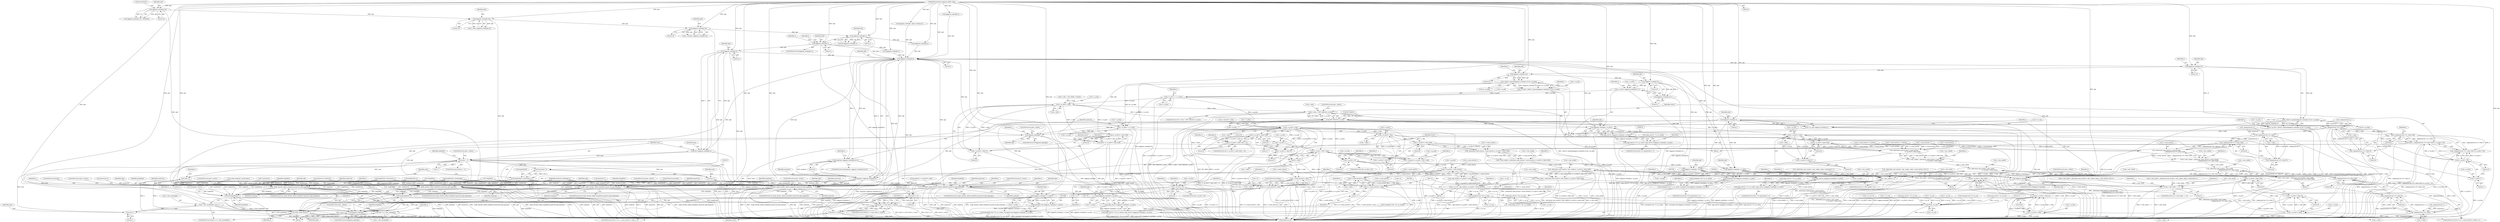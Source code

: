 digraph "0_Android_eeb4e45d5683f88488c083ecf142dc89bc3f0b47_8@API" {
"1000341" [label="(Call,oggpack_read(opb,5))"];
"1000250" [label="(Call,oggpack_read(opb,1))"];
"1000229" [label="(Call,oggpack_read(opb,1))"];
"1000185" [label="(Call,oggpack_read(opb,24))"];
"1000160" [label="(Call,oggpack_read(opb,16))"];
"1000151" [label="(Call,oggpack_read(opb,24))"];
"1000129" [label="(MethodParameterIn,oggpack_buffer *opb)"];
"1000339" [label="(Call,num=oggpack_read(opb,5))"];
"1000345" [label="(Call,num==-1)"];
"1000354" [label="(Call,(char)(num+1))"];
"1000350" [label="(Call,lengthlist[i]=(char)(num+1))"];
"1000573" [label="(Call,_make_decode_table(s,lengthlist,quantvals,opb,maptype))"];
"1001157" [label="(Call,oggpack_eop(opb))"];
"1001160" [label="(Call,free(lengthlist))"];
"1001166" [label="(Call,vorbis_book_clear(s))"];
"1001168" [label="(Call,free(lengthlist))"];
"1000733" [label="(Call,_make_decode_table(s,lengthlist,quantvals,opb,maptype))"];
"1000893" [label="(Call,_make_decode_table(s,lengthlist,quantvals,opb,maptype))"];
"1000970" [label="(Call,_make_decode_table(s,lengthlist,quantvals,opb,maptype))"];
"1001021" [label="(Call,_make_decode_table(s,lengthlist,quantvals,opb,maptype))"];
"1001087" [label="(Call,oggpack_read(opb,s->q_bits))"];
"1001085" [label="(Call,(unsigned char)oggpack_read(opb,s->q_bits))"];
"1001077" [label="(Call,((unsigned char *)(s->q_val))[i]=(unsigned char)oggpack_read(opb,s->q_bits))"];
"1001119" [label="(Call,oggpack_read(opb,s->q_bits))"];
"1001117" [label="(Call,(ogg_uint16_t)oggpack_read(opb,s->q_bits))"];
"1001109" [label="(Call,((ogg_uint16_t *)(s->q_val))[i]=(ogg_uint16_t)oggpack_read(opb,s->q_bits))"];
"1000356" [label="(Call,num+1)"];
"1000360" [label="(Call,num+1>s->dec_maxlength)"];
"1000361" [label="(Call,num+1)"];
"1000367" [label="(Call,s->dec_maxlength=num+1)"];
"1000371" [label="(Call,num+1)"];
"1000472" [label="(Call,oggpack_read(opb,4))"];
"1000469" [label="(Call,(maptype=oggpack_read(opb,4))>0)"];
"1000470" [label="(Call,maptype=oggpack_read(opb,4))"];
"1000482" [label="(Call,oggpack_read(opb,32))"];
"1000481" [label="(Call,_float32_unpack(oggpack_read(opb,32),&s->q_minp))"];
"1000477" [label="(Call,s->q_min=_float32_unpack(oggpack_read(opb,32),&s->q_minp))"];
"1000494" [label="(Call,oggpack_read(opb,32))"];
"1000493" [label="(Call,_float32_unpack(oggpack_read(opb,32),&s->q_delp))"];
"1000489" [label="(Call,s->q_del=_float32_unpack(oggpack_read(opb,32),&s->q_delp))"];
"1000517" [label="(Call,s->q_del>>=s->q_bits)"];
"1000524" [label="(Call,s->q_delp+=s->q_bits)"];
"1000592" [label="(Call,s->q_bits*s->dim)"];
"1000590" [label="(Call,(s->q_bits*s->dim+8)/8)"];
"1000588" [label="(Call,total1=(s->q_bits*s->dim+8)/8)"];
"1000639" [label="(Call,total1<=4)"];
"1000638" [label="(Call,total1<=4 && total1<=total2)"];
"1000642" [label="(Call,total1<=total2)"];
"1000591" [label="(Call,s->q_bits*s->dim+8)"];
"1000602" [label="(Call,s->dim > (INT_MAX-8)/s->q_bits)"];
"1000620" [label="(Call,_ilog(quantvals-1)*s->dim)"];
"1000618" [label="(Call,(_ilog(quantvals-1)*s->dim+8)/8)"];
"1000615" [label="(Call,total2=(_ilog(quantvals-1)*s->dim+8)/8+(s->q_bits+7)/8)"];
"1000617" [label="(Call,(_ilog(quantvals-1)*s->dim+8)/8+(s->q_bits+7)/8)"];
"1000619" [label="(Call,_ilog(quantvals-1)*s->dim+8)"];
"1000704" [label="(Call,s->q_bits*s->dim)"];
"1000702" [label="(Call,(s->q_bits*s->dim+8)/8)"];
"1000698" [label="(Call,_determine_node_bytes(s->used_entries,\n                                           (s->q_bits*s->dim+8)/8))"];
"1000694" [label="(Call,s->dec_nodeb=_determine_node_bytes(s->used_entries,\n                                           (s->q_bits*s->dim+8)/8))"];
"1000717" [label="(Call,_determine_leaf_words(s->dec_nodeb,\n                                           (s->q_bits*s->dim+8)/8))"];
"1000713" [label="(Call,s->dec_leafw=_determine_leaf_words(s->dec_nodeb,\n                                           (s->q_bits*s->dim+8)/8))"];
"1001134" [label="(Call,s->dec_leafw == 1)"];
"1001128" [label="(Call,s->dec_nodeb==1)"];
"1000703" [label="(Call,s->q_bits*s->dim+8)"];
"1000723" [label="(Call,s->q_bits*s->dim)"];
"1000721" [label="(Call,(s->q_bits*s->dim+8)/8)"];
"1000722" [label="(Call,s->q_bits*s->dim+8)"];
"1000862" [label="(Call,_ilog(quantvals-1)*s->dim)"];
"1000860" [label="(Call,(_ilog(quantvals-1)*s->dim+8)/8)"];
"1000856" [label="(Call,_determine_node_bytes(s->used_entries,\n                                           (_ilog(quantvals-1)*s->dim+8)/8))"];
"1000852" [label="(Call,s->dec_nodeb=_determine_node_bytes(s->used_entries,\n                                           (_ilog(quantvals-1)*s->dim+8)/8))"];
"1000876" [label="(Call,_determine_leaf_words(s->dec_nodeb,\n                                           (_ilog(quantvals-1)*s->dim+8)/8))"];
"1000872" [label="(Call,s->dec_leafw=_determine_leaf_words(s->dec_nodeb,\n                                           (_ilog(quantvals-1)*s->dim+8)/8))"];
"1000861" [label="(Call,_ilog(quantvals-1)*s->dim+8)"];
"1000882" [label="(Call,_ilog(quantvals-1)*s->dim)"];
"1000880" [label="(Call,(_ilog(quantvals-1)*s->dim+8)/8)"];
"1000881" [label="(Call,_ilog(quantvals-1)*s->dim+8)"];
"1000606" [label="(Call,(INT_MAX-8)/s->q_bits)"];
"1000630" [label="(Call,(s->q_bits+7)/8)"];
"1000631" [label="(Call,s->q_bits+7)"];
"1000679" [label="(Call,oggpack_read(opb,s->q_bits))"];
"1000677" [label="(Call,(ogg_uint16_t)oggpack_read(opb,s->q_bits))"];
"1000669" [label="(Call,((ogg_uint16_t *)s->q_val)[i]=(ogg_uint16_t)oggpack_read(opb,s->q_bits))"];
"1000685" [label="(Call,oggpack_eop(opb))"];
"1000753" [label="(Call,s->q_bits<=8)"];
"1000790" [label="(Call,oggpack_read(opb,s->q_bits))"];
"1000788" [label="(Call,(unsigned char)oggpack_read(opb,s->q_bits))"];
"1000780" [label="(Call,((unsigned char *)s->q_val)[i]=(unsigned char)oggpack_read(opb,s->q_bits))"];
"1000836" [label="(Call,oggpack_eop(opb))"];
"1000830" [label="(Call,oggpack_read(opb,s->q_bits))"];
"1000828" [label="(Call,(ogg_uint16_t)oggpack_read(opb,s->q_bits))"];
"1000820" [label="(Call,((ogg_uint16_t *)s->q_val)[i]=(ogg_uint16_t)oggpack_read(opb,s->q_bits))"];
"1000915" [label="(Call,s->q_bits*s->dim)"];
"1000913" [label="(Call,(s->q_bits*s->dim+8)/8)"];
"1000912" [label="(Call,(s->q_bits*s->dim+8)/8 <=4)"];
"1000914" [label="(Call,s->q_bits*s->dim+8)"];
"1000941" [label="(Call,s->q_bits*s->dim)"];
"1000939" [label="(Call,(s->q_bits*s->dim+8)/8)"];
"1000935" [label="(Call,_determine_node_bytes(s->used_entries,(s->q_bits*s->dim+8)/8))"];
"1000931" [label="(Call,s->dec_nodeb=_determine_node_bytes(s->used_entries,(s->q_bits*s->dim+8)/8))"];
"1000954" [label="(Call,_determine_leaf_words(s->dec_nodeb,(s->q_bits*s->dim+8)/8))"];
"1000950" [label="(Call,s->dec_leafw=_determine_leaf_words(s->dec_nodeb,(s->q_bits*s->dim+8)/8))"];
"1000940" [label="(Call,s->q_bits*s->dim+8)"];
"1000960" [label="(Call,s->q_bits*s->dim)"];
"1000958" [label="(Call,(s->q_bits*s->dim+8)/8)"];
"1000959" [label="(Call,s->q_bits*s->dim+8)"];
"1001032" [label="(Call,(s->q_bits+7)/8*s->dim)"];
"1001028" [label="(Call,s->q_pack=(s->q_bits+7)/8*s->dim)"];
"1001048" [label="(Call,s->q_pack*s->used_entries)"];
"1001047" [label="(Call,_ogg_malloc(s->q_pack*s->used_entries))"];
"1001043" [label="(Call,s->q_val=_ogg_malloc(s->q_pack*s->used_entries))"];
"1001079" [label="(Call,(unsigned char *)(s->q_val))"];
"1001170" [label="(Call,free(s->q_val))"];
"1001111" [label="(Call,(ogg_uint16_t *)(s->q_val))"];
"1001068" [label="(Call,s->used_entries*s->dim)"];
"1001066" [label="(Call,i<s->used_entries*s->dim)"];
"1001075" [label="(Call,i++)"];
"1001100" [label="(Call,s->used_entries*s->dim)"];
"1001098" [label="(Call,i<s->used_entries*s->dim)"];
"1001107" [label="(Call,i++)"];
"1001033" [label="(Call,s->q_bits+7)"];
"1001038" [label="(Call,8*s->dim)"];
"1001056" [label="(Call,s->q_bits<=8)"];
"1000506" [label="(Call,oggpack_read(opb,4))"];
"1000501" [label="(Call,s->q_bits=oggpack_read(opb,4)+1)"];
"1000505" [label="(Call,oggpack_read(opb,4)+1)"];
"1000514" [label="(Call,oggpack_read(opb,1))"];
"1000510" [label="(Call,s->q_seq=oggpack_read(opb,1))"];
"1000761" [label="(Identifier,s)"];
"1001029" [label="(Call,s->q_pack)"];
"1000365" [label="(Identifier,s)"];
"1000723" [label="(Call,s->q_bits*s->dim)"];
"1001159" [label="(ControlStructure,goto _eofout;)"];
"1001020" [label="(ControlStructure,if(_make_decode_table(s,lengthlist,quantvals,opb,maptype)))"];
"1001124" [label="(ControlStructure,break;)"];
"1001048" [label="(Call,s->q_pack*s->used_entries)"];
"1000363" [label="(Literal,1)"];
"1000230" [label="(Identifier,opb)"];
"1000838" [label="(ControlStructure,goto _eofout;)"];
"1000495" [label="(Identifier,opb)"];
"1001089" [label="(Call,s->q_bits)"];
"1000819" [label="(Identifier,i)"];
"1000635" [label="(Literal,7)"];
"1001120" [label="(Identifier,opb)"];
"1000505" [label="(Call,oggpack_read(opb,4)+1)"];
"1000852" [label="(Call,s->dec_nodeb=_determine_node_bytes(s->used_entries,\n                                           (_ilog(quantvals-1)*s->dim+8)/8))"];
"1000161" [label="(Identifier,opb)"];
"1000912" [label="(Call,(s->q_bits*s->dim+8)/8 <=4)"];
"1001027" [label="(ControlStructure,goto _errout;)"];
"1000894" [label="(Identifier,s)"];
"1001002" [label="(Call,s->dec_leafw=_determine_leaf_words(s->dec_nodeb,_ilog(s->used_entries-1)/8+1))"];
"1001169" [label="(Identifier,lengthlist)"];
"1000791" [label="(Identifier,opb)"];
"1000154" [label="(Literal,0x564342)"];
"1000712" [label="(Literal,8)"];
"1000806" [label="(Call,!s->q_val)"];
"1001047" [label="(Call,_ogg_malloc(s->q_pack*s->used_entries))"];
"1000615" [label="(Call,total2=(_ilog(quantvals-1)*s->dim+8)/8+(s->q_bits+7)/8)"];
"1001094" [label="(ControlStructure,for(i=0;i<s->used_entries*s->dim;i++))"];
"1000900" [label="(ControlStructure,break;)"];
"1000479" [label="(Identifier,s)"];
"1000625" [label="(Call,s->dim)"];
"1000751" [label="(Block,)"];
"1000968" [label="(Literal,8)"];
"1000359" [label="(ControlStructure,if(num+1>s->dec_maxlength))"];
"1000356" [label="(Call,num+1)"];
"1000883" [label="(Call,_ilog(quantvals-1))"];
"1001163" [label="(Literal,0)"];
"1000256" [label="(Identifier,i)"];
"1001069" [label="(Call,s->used_entries)"];
"1001100" [label="(Call,s->used_entries*s->dim)"];
"1000636" [label="(Literal,8)"];
"1000246" [label="(Call,!lengthlist)"];
"1001147" [label="(Identifier,s)"];
"1000607" [label="(Call,INT_MAX-8)"];
"1000940" [label="(Call,s->q_bits*s->dim+8)"];
"1001153" [label="(Identifier,s)"];
"1000972" [label="(Identifier,lengthlist)"];
"1001044" [label="(Call,s->q_val)"];
"1000351" [label="(Call,lengthlist[i])"];
"1000881" [label="(Call,_ilog(quantvals-1)*s->dim+8)"];
"1000733" [label="(Call,_make_decode_table(s,lengthlist,quantvals,opb,maptype))"];
"1001068" [label="(Call,s->used_entries*s->dim)"];
"1000613" [label="(ControlStructure,goto _eofout;)"];
"1000731" [label="(Literal,8)"];
"1000521" [label="(Call,s->q_bits)"];
"1000373" [label="(Literal,1)"];
"1000644" [label="(Identifier,total2)"];
"1000580" [label="(ControlStructure,break;)"];
"1000835" [label="(ControlStructure,if(oggpack_eop(opb)))"];
"1000579" [label="(ControlStructure,goto _errout;)"];
"1001128" [label="(Call,s->dec_nodeb==1)"];
"1000743" [label="(Identifier,s)"];
"1001063" [label="(Call,i=0)"];
"1000511" [label="(Call,s->q_seq)"];
"1000186" [label="(Identifier,opb)"];
"1000916" [label="(Call,s->q_bits)"];
"1000970" [label="(Call,_make_decode_table(s,lengthlist,quantvals,opb,maptype))"];
"1000779" [label="(Identifier,i)"];
"1000704" [label="(Call,s->q_bits*s->dim)"];
"1000922" [label="(Literal,8)"];
"1000670" [label="(Call,((ogg_uint16_t *)s->q_val)[i])"];
"1001160" [label="(Call,free(lengthlist))"];
"1000955" [label="(Call,s->dec_nodeb)"];
"1001064" [label="(Identifier,i)"];
"1001133" [label="(ControlStructure,if (s->dec_leafw == 1))"];
"1001098" [label="(Call,i<s->used_entries*s->dim)"];
"1001161" [label="(Identifier,lengthlist)"];
"1001028" [label="(Call,s->q_pack=(s->q_bits+7)/8*s->dim)"];
"1001096" [label="(Identifier,i)"];
"1000641" [label="(Literal,4)"];
"1000648" [label="(Identifier,s)"];
"1000978" [label="(Block,)"];
"1000347" [label="(Call,-1)"];
"1000525" [label="(Call,s->q_delp)"];
"1000512" [label="(Identifier,s)"];
"1000754" [label="(Call,s->q_bits)"];
"1000891" [label="(Literal,8)"];
"1000857" [label="(Call,s->used_entries)"];
"1001032" [label="(Call,(s->q_bits+7)/8*s->dim)"];
"1000919" [label="(Call,s->dim)"];
"1000924" [label="(Literal,4)"];
"1000472" [label="(Call,oggpack_read(opb,4))"];
"1000404" [label="(Call,!lengthlist)"];
"1000976" [label="(ControlStructure,goto _errout;)"];
"1000473" [label="(Identifier,opb)"];
"1001021" [label="(Call,_make_decode_table(s,lengthlist,quantvals,opb,maptype))"];
"1001045" [label="(Identifier,s)"];
"1000711" [label="(Literal,8)"];
"1000890" [label="(Literal,8)"];
"1000482" [label="(Call,oggpack_read(opb,32))"];
"1000913" [label="(Call,(s->q_bits*s->dim+8)/8)"];
"1000699" [label="(Call,s->used_entries)"];
"1000715" [label="(Identifier,s)"];
"1000753" [label="(Call,s->q_bits<=8)"];
"1000822" [label="(Call,(ogg_uint16_t *)s->q_val)"];
"1000477" [label="(Call,s->q_min=_float32_unpack(oggpack_read(opb,32),&s->q_minp))"];
"1001095" [label="(Call,i=0)"];
"1000340" [label="(Identifier,num)"];
"1001101" [label="(Call,s->used_entries)"];
"1000475" [label="(Literal,0)"];
"1000590" [label="(Call,(s->q_bits*s->dim+8)/8)"];
"1000898" [label="(Identifier,maptype)"];
"1000551" [label="(Call,s->dec_leafw=_determine_leaf_words(s->dec_nodeb,_ilog(s->entries)/8+1))"];
"1000362" [label="(Identifier,num)"];
"1000896" [label="(Identifier,quantvals)"];
"1001022" [label="(Identifier,s)"];
"1000528" [label="(Call,s->q_bits)"];
"1000573" [label="(Call,_make_decode_table(s,lengthlist,quantvals,opb,maptype))"];
"1000694" [label="(Call,s->dec_nodeb=_determine_node_bytes(s->used_entries,\n                                           (s->q_bits*s->dim+8)/8))"];
"1000137" [label="(Call,quantvals=0)"];
"1000577" [label="(Identifier,opb)"];
"1001034" [label="(Call,s->q_bits)"];
"1000734" [label="(Identifier,s)"];
"1000752" [label="(ControlStructure,if(s->q_bits<=8))"];
"1001072" [label="(Call,s->dim)"];
"1001107" [label="(Call,i++)"];
"1000948" [label="(Literal,8)"];
"1000771" [label="(ControlStructure,for(i=0;i<quantvals;i++))"];
"1000702" [label="(Call,(s->q_bits*s->dim+8)/8)"];
"1000153" [label="(Literal,24)"];
"1000632" [label="(Call,s->q_bits)"];
"1001038" [label="(Call,8*s->dim)"];
"1000361" [label="(Call,num+1)"];
"1001039" [label="(Literal,8)"];
"1000954" [label="(Call,_determine_leaf_words(s->dec_nodeb,(s->q_bits*s->dim+8)/8))"];
"1000502" [label="(Call,s->q_bits)"];
"1000757" [label="(Literal,8)"];
"1000478" [label="(Call,s->q_min)"];
"1000354" [label="(Call,(char)(num+1))"];
"1001062" [label="(ControlStructure,for(i=0;i<s->used_entries*s->dim;i++))"];
"1000640" [label="(Identifier,total1)"];
"1000603" [label="(Call,s->dim)"];
"1000766" [label="(Call,!s->q_val)"];
"1000961" [label="(Call,s->q_bits)"];
"1000677" [label="(Call,(ogg_uint16_t)oggpack_read(opb,s->q_bits))"];
"1001108" [label="(Identifier,i)"];
"1000346" [label="(Identifier,num)"];
"1000637" [label="(ControlStructure,if(total1<=4 && total1<=total2))"];
"1001040" [label="(Call,s->dim)"];
"1000483" [label="(Identifier,opb)"];
"1000575" [label="(Identifier,lengthlist)"];
"1000227" [label="(Call,(int)oggpack_read(opb,1))"];
"1000493" [label="(Call,_float32_unpack(oggpack_read(opb,32),&s->q_delp))"];
"1000231" [label="(Literal,1)"];
"1001119" [label="(Call,oggpack_read(opb,s->q_bits))"];
"1000964" [label="(Call,s->dim)"];
"1001132" [label="(Literal,1)"];
"1000897" [label="(Identifier,opb)"];
"1000357" [label="(Identifier,num)"];
"1000593" [label="(Call,s->q_bits)"];
"1000160" [label="(Call,oggpack_read(opb,16))"];
"1000143" [label="(Call,memset(s,0,sizeof(*s)))"];
"1001127" [label="(ControlStructure,if (s->dec_nodeb==1))"];
"1000932" [label="(Call,s->dec_nodeb)"];
"1000385" [label="(Call,s->used_entries=s->entries)"];
"1000967" [label="(Literal,8)"];
"1000856" [label="(Call,_determine_node_bytes(s->used_entries,\n                                           (_ilog(quantvals-1)*s->dim+8)/8))"];
"1000368" [label="(Call,s->dec_maxlength)"];
"1000950" [label="(Call,s->dec_leafw=_determine_leaf_words(s->dec_nodeb,(s->q_bits*s->dim+8)/8))"];
"1001116" [label="(Identifier,i)"];
"1000616" [label="(Identifier,total2)"];
"1001025" [label="(Identifier,opb)"];
"1000722" [label="(Call,s->q_bits*s->dim+8)"];
"1000877" [label="(Call,s->dec_nodeb)"];
"1001066" [label="(Call,i<s->used_entries*s->dim)"];
"1000578" [label="(Identifier,maptype)"];
"1000133" [label="(Call,*lengthlist=NULL)"];
"1001136" [label="(Identifier,s)"];
"1000129" [label="(MethodParameterIn,oggpack_buffer *opb)"];
"1000342" [label="(Identifier,opb)"];
"1000830" [label="(Call,oggpack_read(opb,s->q_bits))"];
"1001109" [label="(Call,((ogg_uint16_t *)(s->q_val))[i]=(ogg_uint16_t)oggpack_read(opb,s->q_bits))"];
"1001033" [label="(Call,s->q_bits+7)"];
"1000510" [label="(Call,s->q_seq=oggpack_read(opb,1))"];
"1000364" [label="(Call,s->dec_maxlength)"];
"1000501" [label="(Call,s->q_bits=oggpack_read(opb,4)+1)"];
"1001076" [label="(Identifier,i)"];
"1000820" [label="(Call,((ogg_uint16_t *)s->q_val)[i]=(ogg_uint16_t)oggpack_read(opb,s->q_bits))"];
"1001037" [label="(Literal,7)"];
"1000837" [label="(Identifier,opb)"];
"1000471" [label="(Identifier,maptype)"];
"1000283" [label="(Call,lengthlist[i]=(char)(num+1))"];
"1000638" [label="(Call,total1<=4 && total1<=total2)"];
"1000655" [label="(Call,!s->q_val)"];
"1000267" [label="(Call,oggpack_read(opb,1))"];
"1001087" [label="(Call,oggpack_read(opb,s->q_bits))"];
"1001156" [label="(ControlStructure,if(oggpack_eop(opb)))"];
"1000604" [label="(Identifier,s)"];
"1000668" [label="(Identifier,i)"];
"1000880" [label="(Call,(_ilog(quantvals-1)*s->dim+8)/8)"];
"1000738" [label="(Identifier,maptype)"];
"1001055" [label="(ControlStructure,if(s->q_bits<=8))"];
"1000679" [label="(Call,oggpack_read(opb,s->q_bits))"];
"1000367" [label="(Call,s->dec_maxlength=num+1)"];
"1000936" [label="(Call,s->used_entries)"];
"1000524" [label="(Call,s->q_delp+=s->q_bits)"];
"1000358" [label="(Literal,1)"];
"1000596" [label="(Call,s->dim)"];
"1000181" [label="(Call,s->entries=oggpack_read(opb,24))"];
"1000981" [label="(Identifier,s)"];
"1000572" [label="(ControlStructure,if(_make_decode_table(s,lengthlist,quantvals,opb,maptype)))"];
"1000782" [label="(Call,(unsigned char *)s->q_val)"];
"1000870" [label="(Literal,8)"];
"1000229" [label="(Call,oggpack_read(opb,1))"];
"1000490" [label="(Call,s->q_del)"];
"1000740" [label="(ControlStructure,goto _errout;)"];
"1001085" [label="(Call,(unsigned char)oggpack_read(opb,s->q_bits))"];
"1000960" [label="(Call,s->q_bits*s->dim)"];
"1000249" [label="(ControlStructure,if(oggpack_read(opb,1)))"];
"1001079" [label="(Call,(unsigned char *)(s->q_val))"];
"1000939" [label="(Call,(s->q_bits*s->dim+8)/8)"];
"1000519" [label="(Identifier,s)"];
"1000681" [label="(Call,s->q_bits)"];
"1000469" [label="(Call,(maptype=oggpack_read(opb,4))>0)"];
"1000371" [label="(Call,num+1)"];
"1000873" [label="(Call,s->dec_leafw)"];
"1000451" [label="(Call,lengthlist[i]=(char)length)"];
"1001111" [label="(Call,(ogg_uint16_t *)(s->q_val))"];
"1000884" [label="(Call,quantvals-1)"];
"1000680" [label="(Identifier,opb)"];
"1000514" [label="(Call,oggpack_read(opb,1))"];
"1000555" [label="(Call,_determine_leaf_words(s->dec_nodeb,_ilog(s->entries)/8+1))"];
"1000487" [label="(Identifier,s)"];
"1000952" [label="(Identifier,s)"];
"1000187" [label="(Literal,24)"];
"1000684" [label="(ControlStructure,if(oggpack_eop(opb)))"];
"1000691" [label="(Identifier,s)"];
"1000485" [label="(Call,&s->q_minp)"];
"1000470" [label="(Call,maptype=oggpack_read(opb,4))"];
"1001023" [label="(Identifier,lengthlist)"];
"1000895" [label="(Identifier,lengthlist)"];
"1000928" [label="(Identifier,s)"];
"1000713" [label="(Call,s->dec_leafw=_determine_leaf_words(s->dec_nodeb,\n                                           (s->q_bits*s->dim+8)/8))"];
"1000945" [label="(Call,s->dim)"];
"1000532" [label="(Identifier,maptype)"];
"1000586" [label="(Block,)"];
"1000792" [label="(Call,s->q_bits)"];
"1000959" [label="(Call,s->q_bits*s->dim+8)"];
"1000360" [label="(Call,num+1>s->dec_maxlength)"];
"1000601" [label="(ControlStructure,if (s->dim > (INT_MAX-8)/s->q_bits))"];
"1001110" [label="(Call,((ogg_uint16_t *)(s->q_val))[i])"];
"1000688" [label="(ControlStructure,goto _eofout;)"];
"1000923" [label="(Literal,8)"];
"1001056" [label="(Call,s->q_bits<=8)"];
"1000517" [label="(Call,s->q_del>>=s->q_bits)"];
"1000703" [label="(Call,s->q_bits*s->dim+8)"];
"1000591" [label="(Call,s->q_bits*s->dim+8)"];
"1001141" [label="(Identifier,s)"];
"1000620" [label="(Call,_ilog(quantvals-1)*s->dim)"];
"1000780" [label="(Call,((unsigned char *)s->q_val)[i]=(unsigned char)oggpack_read(opb,s->q_bits))"];
"1000915" [label="(Call,s->q_bits*s->dim)"];
"1000874" [label="(Identifier,s)"];
"1000788" [label="(Call,(unsigned char)oggpack_read(opb,s->q_bits))"];
"1000708" [label="(Call,s->dim)"];
"1000639" [label="(Call,total1<=4)"];
"1001104" [label="(Call,s->dim)"];
"1001026" [label="(Identifier,maptype)"];
"1000499" [label="(Identifier,s)"];
"1000951" [label="(Call,s->dec_leafw)"];
"1000633" [label="(Identifier,s)"];
"1000617" [label="(Call,(_ilog(quantvals-1)*s->dim+8)/8+(s->q_bits+7)/8)"];
"1000642" [label="(Call,total1<=total2)"];
"1000730" [label="(Literal,8)"];
"1000671" [label="(Call,(ogg_uint16_t *)s->q_val)"];
"1001121" [label="(Call,s->q_bits)"];
"1000669" [label="(Call,((ogg_uint16_t *)s->q_val)[i]=(ogg_uint16_t)oggpack_read(opb,s->q_bits))"];
"1000867" [label="(Call,s->dim)"];
"1001166" [label="(Call,vorbis_book_clear(s))"];
"1000695" [label="(Call,s->dec_nodeb)"];
"1000664" [label="(Call,i<quantvals)"];
"1001024" [label="(Identifier,quantvals)"];
"1000507" [label="(Identifier,opb)"];
"1001088" [label="(Identifier,opb)"];
"1000599" [label="(Literal,8)"];
"1001176" [label="(Literal,1)"];
"1000588" [label="(Call,total1=(s->q_bits*s->dim+8)/8)"];
"1000629" [label="(Literal,8)"];
"1000156" [label="(Call,s->dim=oggpack_read(opb,16))"];
"1001134" [label="(Call,s->dec_leafw == 1)"];
"1001075" [label="(Call,i++)"];
"1001060" [label="(Literal,8)"];
"1000942" [label="(Call,s->q_bits)"];
"1000576" [label="(Identifier,quantvals)"];
"1000252" [label="(Literal,1)"];
"1000832" [label="(Call,s->q_bits)"];
"1000717" [label="(Call,_determine_leaf_words(s->dec_nodeb,\n                                           (s->q_bits*s->dim+8)/8))"];
"1000935" [label="(Call,_determine_node_bytes(s->used_entries,(s->q_bits*s->dim+8)/8))"];
"1000468" [label="(ControlStructure,if((maptype=oggpack_read(opb,4))>0))"];
"1000643" [label="(Identifier,total1)"];
"1000860" [label="(Call,(_ilog(quantvals-1)*s->dim+8)/8)"];
"1001177" [label="(MethodReturn,int)"];
"1000343" [label="(Literal,5)"];
"1000476" [label="(Block,)"];
"1001052" [label="(Call,s->used_entries)"];
"1000931" [label="(Call,s->dec_nodeb=_determine_node_bytes(s->used_entries,(s->q_bits*s->dim+8)/8))"];
"1001167" [label="(Identifier,s)"];
"1000714" [label="(Call,s->dec_leafw)"];
"1000369" [label="(Identifier,s)"];
"1000925" [label="(Block,)"];
"1000949" [label="(Literal,8)"];
"1001168" [label="(Call,free(lengthlist))"];
"1000152" [label="(Identifier,opb)"];
"1000621" [label="(Call,_ilog(quantvals-1))"];
"1000735" [label="(Identifier,lengthlist)"];
"1000610" [label="(Call,s->q_bits)"];
"1000339" [label="(Call,num=oggpack_read(opb,5))"];
"1000592" [label="(Call,s->q_bits*s->dim)"];
"1000745" [label="(Call,s->q_val=0)"];
"1000341" [label="(Call,oggpack_read(opb,5))"];
"1000381" [label="(Call,oggpack_read(opb,5))"];
"1001058" [label="(Identifier,s)"];
"1000811" [label="(ControlStructure,for(i=0;i<quantvals;i++))"];
"1000250" [label="(Call,oggpack_read(opb,1))"];
"1001172" [label="(Identifier,s)"];
"1000508" [label="(Literal,4)"];
"1000484" [label="(Literal,32)"];
"1001157" [label="(Call,oggpack_eop(opb))"];
"1000737" [label="(Identifier,opb)"];
"1000494" [label="(Call,oggpack_read(opb,32))"];
"1000274" [label="(Call,oggpack_read(opb,5))"];
"1001158" [label="(Identifier,opb)"];
"1000515" [label="(Identifier,opb)"];
"1000509" [label="(Literal,1)"];
"1001057" [label="(Call,s->q_bits)"];
"1000526" [label="(Identifier,s)"];
"1000506" [label="(Call,oggpack_read(opb,4))"];
"1000686" [label="(Identifier,opb)"];
"1000836" [label="(Call,oggpack_eop(opb))"];
"1000628" [label="(Literal,8)"];
"1001129" [label="(Call,s->dec_nodeb)"];
"1000958" [label="(Call,(s->q_bits*s->dim+8)/8)"];
"1001170" [label="(Call,free(s->q_val))"];
"1000131" [label="(Block,)"];
"1001113" [label="(Call,s->q_val)"];
"1000345" [label="(Call,num==-1)"];
"1000899" [label="(ControlStructure,goto _errout;)"];
"1000352" [label="(Identifier,lengthlist)"];
"1000336" [label="(Identifier,i)"];
"1000491" [label="(Identifier,s)"];
"1001043" [label="(Call,s->q_val=_ogg_malloc(s->q_pack*s->used_entries))"];
"1000162" [label="(Literal,16)"];
"1000871" [label="(Literal,8)"];
"1000882" [label="(Call,_ilog(quantvals-1)*s->dim)"];
"1000887" [label="(Call,s->dim)"];
"1000736" [label="(Identifier,quantvals)"];
"1000893" [label="(Call,_make_decode_table(s,lengthlist,quantvals,opb,maptype))"];
"1000705" [label="(Call,s->q_bits)"];
"1001138" [label="(Literal,1)"];
"1000911" [label="(ControlStructure,if( (s->q_bits*s->dim+8)/8 <=4))"];
"1000645" [label="(Block,)"];
"1000902" [label="(Call,quantvals=s->entries*s->dim)"];
"1001077" [label="(Call,((unsigned char *)(s->q_val))[i]=(unsigned char)oggpack_read(opb,s->q_bits))"];
"1000630" [label="(Call,(s->q_bits+7)/8)"];
"1001067" [label="(Identifier,i)"];
"1000914" [label="(Call,s->q_bits*s->dim+8)"];
"1000319" [label="(Call,s->used_entries=s->entries)"];
"1000150" [label="(Call,oggpack_read(opb,24)!=0x564342)"];
"1000831" [label="(Identifier,opb)"];
"1000216" [label="(Call,s->dim > INT_MAX/s->entries)"];
"1000349" [label="(ControlStructure,goto _eofout;)"];
"1000904" [label="(Call,s->entries*s->dim)"];
"1000481" [label="(Call,_float32_unpack(oggpack_read(opb,32),&s->q_minp))"];
"1000344" [label="(ControlStructure,if(num==-1))"];
"1000618" [label="(Call,(_ilog(quantvals-1)*s->dim+8)/8)"];
"1000863" [label="(Call,_ilog(quantvals-1))"];
"1000799" [label="(Identifier,s)"];
"1000589" [label="(Identifier,total1)"];
"1000474" [label="(Literal,4)"];
"1000292" [label="(Call,s->used_entries++)"];
"1001030" [label="(Identifier,s)"];
"1000497" [label="(Call,&s->q_delp)"];
"1000130" [label="(MethodParameterIn,codebook *s)"];
"1001081" [label="(Call,s->q_val)"];
"1000312" [label="(Call,lengthlist[i]=0)"];
"1000685" [label="(Call,oggpack_eop(opb))"];
"1000969" [label="(ControlStructure,if(_make_decode_table(s,lengthlist,quantvals,opb,maptype)))"];
"1000151" [label="(Call,oggpack_read(opb,24))"];
"1000631" [label="(Call,s->q_bits+7)"];
"1000974" [label="(Identifier,opb)"];
"1000516" [label="(Literal,1)"];
"1000724" [label="(Call,s->q_bits)"];
"1000876" [label="(Call,_determine_leaf_words(s->dec_nodeb,\n                                           (_ilog(quantvals-1)*s->dim+8)/8))"];
"1001049" [label="(Call,s->q_pack)"];
"1000489" [label="(Call,s->q_del=_float32_unpack(oggpack_read(opb,32),&s->q_delp))"];
"1000721" [label="(Call,(s->q_bits*s->dim+8)/8)"];
"1001171" [label="(Call,s->q_val)"];
"1000718" [label="(Call,s->dec_nodeb)"];
"1000872" [label="(Call,s->dec_leafw=_determine_leaf_words(s->dec_nodeb,\n                                           (_ilog(quantvals-1)*s->dim+8)/8))"];
"1000660" [label="(ControlStructure,for(i=0;i<quantvals;i++))"];
"1000185" [label="(Call,oggpack_read(opb,24))"];
"1000862" [label="(Call,_ilog(quantvals-1)*s->dim)"];
"1000574" [label="(Identifier,s)"];
"1000584" [label="(Call,_book_maptype1_quantvals(s))"];
"1001099" [label="(Identifier,i)"];
"1000619" [label="(Call,_ilog(quantvals-1)*s->dim+8)"];
"1000420" [label="(Call,oggpack_read(opb,_ilog(s->entries-i)))"];
"1000503" [label="(Identifier,s)"];
"1001078" [label="(Call,((unsigned char *)(s->q_val))[i])"];
"1001013" [label="(Call,s->used_entries-1)"];
"1000496" [label="(Literal,32)"];
"1000853" [label="(Call,s->dec_nodeb)"];
"1000781" [label="(Call,((unsigned char *)s->q_val)[i])"];
"1000828" [label="(Call,(ogg_uint16_t)oggpack_read(opb,s->q_bits))"];
"1000973" [label="(Identifier,quantvals)"];
"1000727" [label="(Call,s->dim)"];
"1000600" [label="(Literal,8)"];
"1001135" [label="(Call,s->dec_leafw)"];
"1000602" [label="(Call,s->dim > (INT_MAX-8)/s->q_bits)"];
"1000251" [label="(Identifier,opb)"];
"1001117" [label="(Call,(ogg_uint16_t)oggpack_read(opb,s->q_bits))"];
"1001084" [label="(Identifier,i)"];
"1000975" [label="(Identifier,maptype)"];
"1001006" [label="(Call,_determine_leaf_words(s->dec_nodeb,_ilog(s->used_entries-1)/8+1))"];
"1000790" [label="(Call,oggpack_read(opb,s->q_bits))"];
"1000821" [label="(Call,((ogg_uint16_t *)s->q_val)[i])"];
"1000350" [label="(Call,lengthlist[i]=(char)(num+1))"];
"1000698" [label="(Call,_determine_node_bytes(s->used_entries,\n                                           (s->q_bits*s->dim+8)/8))"];
"1000606" [label="(Call,(INT_MAX-8)/s->q_bits)"];
"1000941" [label="(Call,s->q_bits*s->dim)"];
"1000372" [label="(Identifier,num)"];
"1000337" [label="(Block,)"];
"1000321" [label="(Identifier,s)"];
"1000732" [label="(ControlStructure,if(_make_decode_table(s,lengthlist,quantvals,opb,maptype)))"];
"1000518" [label="(Call,s->q_del)"];
"1000861" [label="(Call,_ilog(quantvals-1)*s->dim+8)"];
"1000841" [label="(Identifier,s)"];
"1000971" [label="(Identifier,s)"];
"1000892" [label="(ControlStructure,if(_make_decode_table(s,lengthlist,quantvals,opb,maptype)))"];
"1000755" [label="(Identifier,s)"];
"1000341" -> "1000339"  [label="AST: "];
"1000341" -> "1000343"  [label="CFG: "];
"1000342" -> "1000341"  [label="AST: "];
"1000343" -> "1000341"  [label="AST: "];
"1000339" -> "1000341"  [label="CFG: "];
"1000341" -> "1001177"  [label="DDG: opb"];
"1000341" -> "1000339"  [label="DDG: opb"];
"1000341" -> "1000339"  [label="DDG: 5"];
"1000250" -> "1000341"  [label="DDG: opb"];
"1000129" -> "1000341"  [label="DDG: opb"];
"1000341" -> "1000472"  [label="DDG: opb"];
"1000250" -> "1000249"  [label="AST: "];
"1000250" -> "1000252"  [label="CFG: "];
"1000251" -> "1000250"  [label="AST: "];
"1000252" -> "1000250"  [label="AST: "];
"1000256" -> "1000250"  [label="CFG: "];
"1000321" -> "1000250"  [label="CFG: "];
"1000250" -> "1001177"  [label="DDG: oggpack_read(opb,1)"];
"1000229" -> "1000250"  [label="DDG: opb"];
"1000129" -> "1000250"  [label="DDG: opb"];
"1000250" -> "1000267"  [label="DDG: opb"];
"1000250" -> "1000472"  [label="DDG: opb"];
"1000229" -> "1000227"  [label="AST: "];
"1000229" -> "1000231"  [label="CFG: "];
"1000230" -> "1000229"  [label="AST: "];
"1000231" -> "1000229"  [label="AST: "];
"1000227" -> "1000229"  [label="CFG: "];
"1000229" -> "1001177"  [label="DDG: opb"];
"1000229" -> "1000227"  [label="DDG: opb"];
"1000229" -> "1000227"  [label="DDG: 1"];
"1000185" -> "1000229"  [label="DDG: opb"];
"1000129" -> "1000229"  [label="DDG: opb"];
"1000229" -> "1000381"  [label="DDG: opb"];
"1000185" -> "1000181"  [label="AST: "];
"1000185" -> "1000187"  [label="CFG: "];
"1000186" -> "1000185"  [label="AST: "];
"1000187" -> "1000185"  [label="AST: "];
"1000181" -> "1000185"  [label="CFG: "];
"1000185" -> "1001177"  [label="DDG: opb"];
"1000185" -> "1000181"  [label="DDG: opb"];
"1000185" -> "1000181"  [label="DDG: 24"];
"1000160" -> "1000185"  [label="DDG: opb"];
"1000129" -> "1000185"  [label="DDG: opb"];
"1000160" -> "1000156"  [label="AST: "];
"1000160" -> "1000162"  [label="CFG: "];
"1000161" -> "1000160"  [label="AST: "];
"1000162" -> "1000160"  [label="AST: "];
"1000156" -> "1000160"  [label="CFG: "];
"1000160" -> "1001177"  [label="DDG: opb"];
"1000160" -> "1000156"  [label="DDG: opb"];
"1000160" -> "1000156"  [label="DDG: 16"];
"1000151" -> "1000160"  [label="DDG: opb"];
"1000129" -> "1000160"  [label="DDG: opb"];
"1000151" -> "1000150"  [label="AST: "];
"1000151" -> "1000153"  [label="CFG: "];
"1000152" -> "1000151"  [label="AST: "];
"1000153" -> "1000151"  [label="AST: "];
"1000154" -> "1000151"  [label="CFG: "];
"1000151" -> "1001177"  [label="DDG: opb"];
"1000151" -> "1000150"  [label="DDG: opb"];
"1000151" -> "1000150"  [label="DDG: 24"];
"1000129" -> "1000151"  [label="DDG: opb"];
"1000129" -> "1000128"  [label="AST: "];
"1000129" -> "1001177"  [label="DDG: opb"];
"1000129" -> "1000267"  [label="DDG: opb"];
"1000129" -> "1000274"  [label="DDG: opb"];
"1000129" -> "1000381"  [label="DDG: opb"];
"1000129" -> "1000420"  [label="DDG: opb"];
"1000129" -> "1000472"  [label="DDG: opb"];
"1000129" -> "1000482"  [label="DDG: opb"];
"1000129" -> "1000494"  [label="DDG: opb"];
"1000129" -> "1000506"  [label="DDG: opb"];
"1000129" -> "1000514"  [label="DDG: opb"];
"1000129" -> "1000573"  [label="DDG: opb"];
"1000129" -> "1000679"  [label="DDG: opb"];
"1000129" -> "1000685"  [label="DDG: opb"];
"1000129" -> "1000733"  [label="DDG: opb"];
"1000129" -> "1000790"  [label="DDG: opb"];
"1000129" -> "1000830"  [label="DDG: opb"];
"1000129" -> "1000836"  [label="DDG: opb"];
"1000129" -> "1000893"  [label="DDG: opb"];
"1000129" -> "1000970"  [label="DDG: opb"];
"1000129" -> "1001021"  [label="DDG: opb"];
"1000129" -> "1001087"  [label="DDG: opb"];
"1000129" -> "1001119"  [label="DDG: opb"];
"1000129" -> "1001157"  [label="DDG: opb"];
"1000339" -> "1000337"  [label="AST: "];
"1000340" -> "1000339"  [label="AST: "];
"1000346" -> "1000339"  [label="CFG: "];
"1000339" -> "1001177"  [label="DDG: oggpack_read(opb,5)"];
"1000339" -> "1000345"  [label="DDG: num"];
"1000345" -> "1000344"  [label="AST: "];
"1000345" -> "1000347"  [label="CFG: "];
"1000346" -> "1000345"  [label="AST: "];
"1000347" -> "1000345"  [label="AST: "];
"1000349" -> "1000345"  [label="CFG: "];
"1000352" -> "1000345"  [label="CFG: "];
"1000345" -> "1001177"  [label="DDG: -1"];
"1000345" -> "1001177"  [label="DDG: num"];
"1000345" -> "1001177"  [label="DDG: num==-1"];
"1000347" -> "1000345"  [label="DDG: 1"];
"1000345" -> "1000354"  [label="DDG: num"];
"1000345" -> "1000356"  [label="DDG: num"];
"1000345" -> "1000360"  [label="DDG: num"];
"1000345" -> "1000361"  [label="DDG: num"];
"1000345" -> "1000367"  [label="DDG: num"];
"1000345" -> "1000371"  [label="DDG: num"];
"1000354" -> "1000350"  [label="AST: "];
"1000354" -> "1000356"  [label="CFG: "];
"1000355" -> "1000354"  [label="AST: "];
"1000356" -> "1000354"  [label="AST: "];
"1000350" -> "1000354"  [label="CFG: "];
"1000354" -> "1000350"  [label="DDG: num+1"];
"1000350" -> "1000337"  [label="AST: "];
"1000351" -> "1000350"  [label="AST: "];
"1000362" -> "1000350"  [label="CFG: "];
"1000350" -> "1001177"  [label="DDG: lengthlist[i]"];
"1000350" -> "1001177"  [label="DDG: (char)(num+1)"];
"1000350" -> "1000573"  [label="DDG: lengthlist[i]"];
"1000350" -> "1000733"  [label="DDG: lengthlist[i]"];
"1000350" -> "1000893"  [label="DDG: lengthlist[i]"];
"1000350" -> "1000970"  [label="DDG: lengthlist[i]"];
"1000350" -> "1001021"  [label="DDG: lengthlist[i]"];
"1000350" -> "1001160"  [label="DDG: lengthlist[i]"];
"1000350" -> "1001168"  [label="DDG: lengthlist[i]"];
"1000573" -> "1000572"  [label="AST: "];
"1000573" -> "1000578"  [label="CFG: "];
"1000574" -> "1000573"  [label="AST: "];
"1000575" -> "1000573"  [label="AST: "];
"1000576" -> "1000573"  [label="AST: "];
"1000577" -> "1000573"  [label="AST: "];
"1000578" -> "1000573"  [label="AST: "];
"1000579" -> "1000573"  [label="CFG: "];
"1000580" -> "1000573"  [label="CFG: "];
"1000573" -> "1001177"  [label="DDG: opb"];
"1000573" -> "1001177"  [label="DDG: s"];
"1000573" -> "1001177"  [label="DDG: maptype"];
"1000573" -> "1001177"  [label="DDG: quantvals"];
"1000573" -> "1001177"  [label="DDG: _make_decode_table(s,lengthlist,quantvals,opb,maptype)"];
"1000143" -> "1000573"  [label="DDG: s"];
"1000130" -> "1000573"  [label="DDG: s"];
"1000404" -> "1000573"  [label="DDG: lengthlist"];
"1000283" -> "1000573"  [label="DDG: lengthlist[i]"];
"1000312" -> "1000573"  [label="DDG: lengthlist[i]"];
"1000451" -> "1000573"  [label="DDG: lengthlist[i]"];
"1000246" -> "1000573"  [label="DDG: lengthlist"];
"1000137" -> "1000573"  [label="DDG: quantvals"];
"1000514" -> "1000573"  [label="DDG: opb"];
"1000472" -> "1000573"  [label="DDG: opb"];
"1000470" -> "1000573"  [label="DDG: maptype"];
"1000573" -> "1001157"  [label="DDG: opb"];
"1000573" -> "1001160"  [label="DDG: lengthlist"];
"1000573" -> "1001166"  [label="DDG: s"];
"1000573" -> "1001168"  [label="DDG: lengthlist"];
"1001157" -> "1001156"  [label="AST: "];
"1001157" -> "1001158"  [label="CFG: "];
"1001158" -> "1001157"  [label="AST: "];
"1001159" -> "1001157"  [label="CFG: "];
"1001161" -> "1001157"  [label="CFG: "];
"1001157" -> "1001177"  [label="DDG: opb"];
"1001157" -> "1001177"  [label="DDG: oggpack_eop(opb)"];
"1000893" -> "1001157"  [label="DDG: opb"];
"1001087" -> "1001157"  [label="DDG: opb"];
"1000970" -> "1001157"  [label="DDG: opb"];
"1000733" -> "1001157"  [label="DDG: opb"];
"1001119" -> "1001157"  [label="DDG: opb"];
"1001021" -> "1001157"  [label="DDG: opb"];
"1001160" -> "1000131"  [label="AST: "];
"1001160" -> "1001161"  [label="CFG: "];
"1001161" -> "1001160"  [label="AST: "];
"1001163" -> "1001160"  [label="CFG: "];
"1001160" -> "1001177"  [label="DDG: lengthlist"];
"1000970" -> "1001160"  [label="DDG: lengthlist"];
"1000283" -> "1001160"  [label="DDG: lengthlist[i]"];
"1000893" -> "1001160"  [label="DDG: lengthlist"];
"1000312" -> "1001160"  [label="DDG: lengthlist[i]"];
"1000451" -> "1001160"  [label="DDG: lengthlist[i]"];
"1001021" -> "1001160"  [label="DDG: lengthlist"];
"1000733" -> "1001160"  [label="DDG: lengthlist"];
"1001166" -> "1000131"  [label="AST: "];
"1001166" -> "1001167"  [label="CFG: "];
"1001167" -> "1001166"  [label="AST: "];
"1001169" -> "1001166"  [label="CFG: "];
"1001166" -> "1001177"  [label="DDG: vorbis_book_clear(s)"];
"1001166" -> "1001177"  [label="DDG: s"];
"1000733" -> "1001166"  [label="DDG: s"];
"1000143" -> "1001166"  [label="DDG: s"];
"1000970" -> "1001166"  [label="DDG: s"];
"1001021" -> "1001166"  [label="DDG: s"];
"1000584" -> "1001166"  [label="DDG: s"];
"1000893" -> "1001166"  [label="DDG: s"];
"1000130" -> "1001166"  [label="DDG: s"];
"1001168" -> "1000131"  [label="AST: "];
"1001168" -> "1001169"  [label="CFG: "];
"1001169" -> "1001168"  [label="AST: "];
"1001172" -> "1001168"  [label="CFG: "];
"1001168" -> "1001177"  [label="DDG: lengthlist"];
"1000970" -> "1001168"  [label="DDG: lengthlist"];
"1000404" -> "1001168"  [label="DDG: lengthlist"];
"1000283" -> "1001168"  [label="DDG: lengthlist[i]"];
"1000893" -> "1001168"  [label="DDG: lengthlist"];
"1000312" -> "1001168"  [label="DDG: lengthlist[i]"];
"1000133" -> "1001168"  [label="DDG: lengthlist"];
"1000451" -> "1001168"  [label="DDG: lengthlist[i]"];
"1001021" -> "1001168"  [label="DDG: lengthlist"];
"1000246" -> "1001168"  [label="DDG: lengthlist"];
"1000733" -> "1001168"  [label="DDG: lengthlist"];
"1000733" -> "1000732"  [label="AST: "];
"1000733" -> "1000738"  [label="CFG: "];
"1000734" -> "1000733"  [label="AST: "];
"1000735" -> "1000733"  [label="AST: "];
"1000736" -> "1000733"  [label="AST: "];
"1000737" -> "1000733"  [label="AST: "];
"1000738" -> "1000733"  [label="AST: "];
"1000740" -> "1000733"  [label="CFG: "];
"1000743" -> "1000733"  [label="CFG: "];
"1000733" -> "1001177"  [label="DDG: s"];
"1000733" -> "1001177"  [label="DDG: maptype"];
"1000733" -> "1001177"  [label="DDG: opb"];
"1000733" -> "1001177"  [label="DDG: quantvals"];
"1000733" -> "1001177"  [label="DDG: _make_decode_table(s,lengthlist,quantvals,opb,maptype)"];
"1000584" -> "1000733"  [label="DDG: s"];
"1000130" -> "1000733"  [label="DDG: s"];
"1000404" -> "1000733"  [label="DDG: lengthlist"];
"1000283" -> "1000733"  [label="DDG: lengthlist[i]"];
"1000312" -> "1000733"  [label="DDG: lengthlist[i]"];
"1000451" -> "1000733"  [label="DDG: lengthlist[i]"];
"1000246" -> "1000733"  [label="DDG: lengthlist"];
"1000664" -> "1000733"  [label="DDG: quantvals"];
"1000685" -> "1000733"  [label="DDG: opb"];
"1000470" -> "1000733"  [label="DDG: maptype"];
"1000893" -> "1000892"  [label="AST: "];
"1000893" -> "1000898"  [label="CFG: "];
"1000894" -> "1000893"  [label="AST: "];
"1000895" -> "1000893"  [label="AST: "];
"1000896" -> "1000893"  [label="AST: "];
"1000897" -> "1000893"  [label="AST: "];
"1000898" -> "1000893"  [label="AST: "];
"1000899" -> "1000893"  [label="CFG: "];
"1000900" -> "1000893"  [label="CFG: "];
"1000893" -> "1001177"  [label="DDG: opb"];
"1000893" -> "1001177"  [label="DDG: _make_decode_table(s,lengthlist,quantvals,opb,maptype)"];
"1000893" -> "1001177"  [label="DDG: maptype"];
"1000893" -> "1001177"  [label="DDG: s"];
"1000893" -> "1001177"  [label="DDG: quantvals"];
"1000584" -> "1000893"  [label="DDG: s"];
"1000130" -> "1000893"  [label="DDG: s"];
"1000404" -> "1000893"  [label="DDG: lengthlist"];
"1000283" -> "1000893"  [label="DDG: lengthlist[i]"];
"1000312" -> "1000893"  [label="DDG: lengthlist[i]"];
"1000451" -> "1000893"  [label="DDG: lengthlist[i]"];
"1000246" -> "1000893"  [label="DDG: lengthlist"];
"1000884" -> "1000893"  [label="DDG: quantvals"];
"1000836" -> "1000893"  [label="DDG: opb"];
"1000470" -> "1000893"  [label="DDG: maptype"];
"1000970" -> "1000969"  [label="AST: "];
"1000970" -> "1000975"  [label="CFG: "];
"1000971" -> "1000970"  [label="AST: "];
"1000972" -> "1000970"  [label="AST: "];
"1000973" -> "1000970"  [label="AST: "];
"1000974" -> "1000970"  [label="AST: "];
"1000975" -> "1000970"  [label="AST: "];
"1000976" -> "1000970"  [label="CFG: "];
"1001124" -> "1000970"  [label="CFG: "];
"1000970" -> "1001177"  [label="DDG: opb"];
"1000970" -> "1001177"  [label="DDG: maptype"];
"1000970" -> "1001177"  [label="DDG: quantvals"];
"1000970" -> "1001177"  [label="DDG: s"];
"1000970" -> "1001177"  [label="DDG: _make_decode_table(s,lengthlist,quantvals,opb,maptype)"];
"1000143" -> "1000970"  [label="DDG: s"];
"1000130" -> "1000970"  [label="DDG: s"];
"1000404" -> "1000970"  [label="DDG: lengthlist"];
"1000283" -> "1000970"  [label="DDG: lengthlist[i]"];
"1000312" -> "1000970"  [label="DDG: lengthlist[i]"];
"1000451" -> "1000970"  [label="DDG: lengthlist[i]"];
"1000246" -> "1000970"  [label="DDG: lengthlist"];
"1000902" -> "1000970"  [label="DDG: quantvals"];
"1000514" -> "1000970"  [label="DDG: opb"];
"1000472" -> "1000970"  [label="DDG: opb"];
"1000470" -> "1000970"  [label="DDG: maptype"];
"1001021" -> "1001020"  [label="AST: "];
"1001021" -> "1001026"  [label="CFG: "];
"1001022" -> "1001021"  [label="AST: "];
"1001023" -> "1001021"  [label="AST: "];
"1001024" -> "1001021"  [label="AST: "];
"1001025" -> "1001021"  [label="AST: "];
"1001026" -> "1001021"  [label="AST: "];
"1001027" -> "1001021"  [label="CFG: "];
"1001030" -> "1001021"  [label="CFG: "];
"1001021" -> "1001177"  [label="DDG: quantvals"];
"1001021" -> "1001177"  [label="DDG: maptype"];
"1001021" -> "1001177"  [label="DDG: _make_decode_table(s,lengthlist,quantvals,opb,maptype)"];
"1001021" -> "1001177"  [label="DDG: s"];
"1001021" -> "1001177"  [label="DDG: opb"];
"1000143" -> "1001021"  [label="DDG: s"];
"1000130" -> "1001021"  [label="DDG: s"];
"1000404" -> "1001021"  [label="DDG: lengthlist"];
"1000283" -> "1001021"  [label="DDG: lengthlist[i]"];
"1000312" -> "1001021"  [label="DDG: lengthlist[i]"];
"1000451" -> "1001021"  [label="DDG: lengthlist[i]"];
"1000246" -> "1001021"  [label="DDG: lengthlist"];
"1000902" -> "1001021"  [label="DDG: quantvals"];
"1000514" -> "1001021"  [label="DDG: opb"];
"1000472" -> "1001021"  [label="DDG: opb"];
"1000470" -> "1001021"  [label="DDG: maptype"];
"1001021" -> "1001087"  [label="DDG: opb"];
"1001021" -> "1001119"  [label="DDG: opb"];
"1001087" -> "1001085"  [label="AST: "];
"1001087" -> "1001089"  [label="CFG: "];
"1001088" -> "1001087"  [label="AST: "];
"1001089" -> "1001087"  [label="AST: "];
"1001085" -> "1001087"  [label="CFG: "];
"1001087" -> "1001177"  [label="DDG: s->q_bits"];
"1001087" -> "1001085"  [label="DDG: opb"];
"1001087" -> "1001085"  [label="DDG: s->q_bits"];
"1001056" -> "1001087"  [label="DDG: s->q_bits"];
"1001085" -> "1001077"  [label="AST: "];
"1001086" -> "1001085"  [label="AST: "];
"1001077" -> "1001085"  [label="CFG: "];
"1001085" -> "1001177"  [label="DDG: oggpack_read(opb,s->q_bits)"];
"1001085" -> "1001077"  [label="DDG: oggpack_read(opb,s->q_bits)"];
"1001077" -> "1001062"  [label="AST: "];
"1001078" -> "1001077"  [label="AST: "];
"1001076" -> "1001077"  [label="CFG: "];
"1001077" -> "1001177"  [label="DDG: (unsigned char)oggpack_read(opb,s->q_bits)"];
"1001077" -> "1001177"  [label="DDG: ((unsigned char *)(s->q_val))[i]"];
"1001119" -> "1001117"  [label="AST: "];
"1001119" -> "1001121"  [label="CFG: "];
"1001120" -> "1001119"  [label="AST: "];
"1001121" -> "1001119"  [label="AST: "];
"1001117" -> "1001119"  [label="CFG: "];
"1001119" -> "1001177"  [label="DDG: s->q_bits"];
"1001119" -> "1001117"  [label="DDG: opb"];
"1001119" -> "1001117"  [label="DDG: s->q_bits"];
"1001056" -> "1001119"  [label="DDG: s->q_bits"];
"1001117" -> "1001109"  [label="AST: "];
"1001118" -> "1001117"  [label="AST: "];
"1001109" -> "1001117"  [label="CFG: "];
"1001117" -> "1001177"  [label="DDG: oggpack_read(opb,s->q_bits)"];
"1001117" -> "1001109"  [label="DDG: oggpack_read(opb,s->q_bits)"];
"1001109" -> "1001094"  [label="AST: "];
"1001110" -> "1001109"  [label="AST: "];
"1001108" -> "1001109"  [label="CFG: "];
"1001109" -> "1001177"  [label="DDG: ((ogg_uint16_t *)(s->q_val))[i]"];
"1001109" -> "1001177"  [label="DDG: (ogg_uint16_t)oggpack_read(opb,s->q_bits)"];
"1000356" -> "1000358"  [label="CFG: "];
"1000357" -> "1000356"  [label="AST: "];
"1000358" -> "1000356"  [label="AST: "];
"1000360" -> "1000359"  [label="AST: "];
"1000360" -> "1000364"  [label="CFG: "];
"1000361" -> "1000360"  [label="AST: "];
"1000364" -> "1000360"  [label="AST: "];
"1000369" -> "1000360"  [label="CFG: "];
"1000336" -> "1000360"  [label="CFG: "];
"1000360" -> "1001177"  [label="DDG: num+1"];
"1000360" -> "1001177"  [label="DDG: s->dec_maxlength"];
"1000360" -> "1001177"  [label="DDG: num+1>s->dec_maxlength"];
"1000367" -> "1000360"  [label="DDG: s->dec_maxlength"];
"1000361" -> "1000363"  [label="CFG: "];
"1000362" -> "1000361"  [label="AST: "];
"1000363" -> "1000361"  [label="AST: "];
"1000365" -> "1000361"  [label="CFG: "];
"1000361" -> "1001177"  [label="DDG: num"];
"1000367" -> "1000359"  [label="AST: "];
"1000367" -> "1000371"  [label="CFG: "];
"1000368" -> "1000367"  [label="AST: "];
"1000371" -> "1000367"  [label="AST: "];
"1000336" -> "1000367"  [label="CFG: "];
"1000367" -> "1001177"  [label="DDG: s->dec_maxlength"];
"1000367" -> "1001177"  [label="DDG: num+1"];
"1000371" -> "1000373"  [label="CFG: "];
"1000372" -> "1000371"  [label="AST: "];
"1000373" -> "1000371"  [label="AST: "];
"1000371" -> "1001177"  [label="DDG: num"];
"1000472" -> "1000470"  [label="AST: "];
"1000472" -> "1000474"  [label="CFG: "];
"1000473" -> "1000472"  [label="AST: "];
"1000474" -> "1000472"  [label="AST: "];
"1000470" -> "1000472"  [label="CFG: "];
"1000472" -> "1001177"  [label="DDG: opb"];
"1000472" -> "1000469"  [label="DDG: opb"];
"1000472" -> "1000469"  [label="DDG: 4"];
"1000472" -> "1000470"  [label="DDG: opb"];
"1000472" -> "1000470"  [label="DDG: 4"];
"1000274" -> "1000472"  [label="DDG: opb"];
"1000381" -> "1000472"  [label="DDG: opb"];
"1000420" -> "1000472"  [label="DDG: opb"];
"1000267" -> "1000472"  [label="DDG: opb"];
"1000472" -> "1000482"  [label="DDG: opb"];
"1000472" -> "1000679"  [label="DDG: opb"];
"1000472" -> "1000685"  [label="DDG: opb"];
"1000472" -> "1000790"  [label="DDG: opb"];
"1000472" -> "1000830"  [label="DDG: opb"];
"1000472" -> "1000836"  [label="DDG: opb"];
"1000469" -> "1000468"  [label="AST: "];
"1000469" -> "1000475"  [label="CFG: "];
"1000470" -> "1000469"  [label="AST: "];
"1000475" -> "1000469"  [label="AST: "];
"1000479" -> "1000469"  [label="CFG: "];
"1000532" -> "1000469"  [label="CFG: "];
"1000469" -> "1001177"  [label="DDG: (maptype=oggpack_read(opb,4))>0"];
"1000470" -> "1000469"  [label="DDG: maptype"];
"1000471" -> "1000470"  [label="AST: "];
"1000475" -> "1000470"  [label="CFG: "];
"1000470" -> "1001177"  [label="DDG: oggpack_read(opb,4)"];
"1000470" -> "1001177"  [label="DDG: maptype"];
"1000482" -> "1000481"  [label="AST: "];
"1000482" -> "1000484"  [label="CFG: "];
"1000483" -> "1000482"  [label="AST: "];
"1000484" -> "1000482"  [label="AST: "];
"1000487" -> "1000482"  [label="CFG: "];
"1000482" -> "1000481"  [label="DDG: opb"];
"1000482" -> "1000481"  [label="DDG: 32"];
"1000482" -> "1000494"  [label="DDG: opb"];
"1000481" -> "1000477"  [label="AST: "];
"1000481" -> "1000485"  [label="CFG: "];
"1000485" -> "1000481"  [label="AST: "];
"1000477" -> "1000481"  [label="CFG: "];
"1000481" -> "1001177"  [label="DDG: &s->q_minp"];
"1000481" -> "1000477"  [label="DDG: oggpack_read(opb,32)"];
"1000481" -> "1000477"  [label="DDG: &s->q_minp"];
"1000477" -> "1000476"  [label="AST: "];
"1000478" -> "1000477"  [label="AST: "];
"1000491" -> "1000477"  [label="CFG: "];
"1000477" -> "1001177"  [label="DDG: _float32_unpack(oggpack_read(opb,32),&s->q_minp)"];
"1000477" -> "1001177"  [label="DDG: s->q_min"];
"1000494" -> "1000493"  [label="AST: "];
"1000494" -> "1000496"  [label="CFG: "];
"1000495" -> "1000494"  [label="AST: "];
"1000496" -> "1000494"  [label="AST: "];
"1000499" -> "1000494"  [label="CFG: "];
"1000494" -> "1000493"  [label="DDG: opb"];
"1000494" -> "1000493"  [label="DDG: 32"];
"1000494" -> "1000506"  [label="DDG: opb"];
"1000493" -> "1000489"  [label="AST: "];
"1000493" -> "1000497"  [label="CFG: "];
"1000497" -> "1000493"  [label="AST: "];
"1000489" -> "1000493"  [label="CFG: "];
"1000493" -> "1001177"  [label="DDG: oggpack_read(opb,32)"];
"1000493" -> "1001177"  [label="DDG: &s->q_delp"];
"1000493" -> "1000489"  [label="DDG: oggpack_read(opb,32)"];
"1000493" -> "1000489"  [label="DDG: &s->q_delp"];
"1000493" -> "1000524"  [label="DDG: &s->q_delp"];
"1000489" -> "1000476"  [label="AST: "];
"1000490" -> "1000489"  [label="AST: "];
"1000503" -> "1000489"  [label="CFG: "];
"1000489" -> "1001177"  [label="DDG: _float32_unpack(oggpack_read(opb,32),&s->q_delp)"];
"1000489" -> "1000517"  [label="DDG: s->q_del"];
"1000517" -> "1000476"  [label="AST: "];
"1000517" -> "1000521"  [label="CFG: "];
"1000518" -> "1000517"  [label="AST: "];
"1000521" -> "1000517"  [label="AST: "];
"1000526" -> "1000517"  [label="CFG: "];
"1000517" -> "1001177"  [label="DDG: s->q_del"];
"1000517" -> "1001177"  [label="DDG: s->q_del>>=s->q_bits"];
"1000501" -> "1000517"  [label="DDG: s->q_bits"];
"1000517" -> "1000524"  [label="DDG: s->q_bits"];
"1000517" -> "1000592"  [label="DDG: s->q_bits"];
"1000517" -> "1000915"  [label="DDG: s->q_bits"];
"1000524" -> "1000476"  [label="AST: "];
"1000524" -> "1000528"  [label="CFG: "];
"1000525" -> "1000524"  [label="AST: "];
"1000528" -> "1000524"  [label="AST: "];
"1000532" -> "1000524"  [label="CFG: "];
"1000524" -> "1001177"  [label="DDG: s->q_delp"];
"1000524" -> "1001177"  [label="DDG: s->q_bits"];
"1000592" -> "1000591"  [label="AST: "];
"1000592" -> "1000596"  [label="CFG: "];
"1000593" -> "1000592"  [label="AST: "];
"1000596" -> "1000592"  [label="AST: "];
"1000599" -> "1000592"  [label="CFG: "];
"1000592" -> "1000590"  [label="DDG: s->q_bits"];
"1000592" -> "1000590"  [label="DDG: s->dim"];
"1000592" -> "1000591"  [label="DDG: s->q_bits"];
"1000592" -> "1000591"  [label="DDG: s->dim"];
"1000216" -> "1000592"  [label="DDG: s->dim"];
"1000592" -> "1000602"  [label="DDG: s->dim"];
"1000592" -> "1000606"  [label="DDG: s->q_bits"];
"1000590" -> "1000588"  [label="AST: "];
"1000590" -> "1000600"  [label="CFG: "];
"1000591" -> "1000590"  [label="AST: "];
"1000600" -> "1000590"  [label="AST: "];
"1000588" -> "1000590"  [label="CFG: "];
"1000590" -> "1001177"  [label="DDG: s->q_bits*s->dim+8"];
"1000590" -> "1000588"  [label="DDG: s->q_bits*s->dim+8"];
"1000590" -> "1000588"  [label="DDG: 8"];
"1000588" -> "1000586"  [label="AST: "];
"1000589" -> "1000588"  [label="AST: "];
"1000604" -> "1000588"  [label="CFG: "];
"1000588" -> "1001177"  [label="DDG: total1"];
"1000588" -> "1001177"  [label="DDG: (s->q_bits*s->dim+8)/8"];
"1000588" -> "1000639"  [label="DDG: total1"];
"1000639" -> "1000638"  [label="AST: "];
"1000639" -> "1000641"  [label="CFG: "];
"1000640" -> "1000639"  [label="AST: "];
"1000641" -> "1000639"  [label="AST: "];
"1000643" -> "1000639"  [label="CFG: "];
"1000638" -> "1000639"  [label="CFG: "];
"1000639" -> "1001177"  [label="DDG: total1"];
"1000639" -> "1000638"  [label="DDG: total1"];
"1000639" -> "1000638"  [label="DDG: 4"];
"1000639" -> "1000642"  [label="DDG: total1"];
"1000638" -> "1000637"  [label="AST: "];
"1000638" -> "1000642"  [label="CFG: "];
"1000642" -> "1000638"  [label="AST: "];
"1000648" -> "1000638"  [label="CFG: "];
"1000755" -> "1000638"  [label="CFG: "];
"1000638" -> "1001177"  [label="DDG: total1<=4 && total1<=total2"];
"1000638" -> "1001177"  [label="DDG: total1<=4"];
"1000638" -> "1001177"  [label="DDG: total1<=total2"];
"1000642" -> "1000638"  [label="DDG: total1"];
"1000642" -> "1000638"  [label="DDG: total2"];
"1000642" -> "1000644"  [label="CFG: "];
"1000643" -> "1000642"  [label="AST: "];
"1000644" -> "1000642"  [label="AST: "];
"1000642" -> "1001177"  [label="DDG: total1"];
"1000642" -> "1001177"  [label="DDG: total2"];
"1000615" -> "1000642"  [label="DDG: total2"];
"1000591" -> "1000599"  [label="CFG: "];
"1000599" -> "1000591"  [label="AST: "];
"1000600" -> "1000591"  [label="CFG: "];
"1000591" -> "1001177"  [label="DDG: s->q_bits*s->dim"];
"1000602" -> "1000601"  [label="AST: "];
"1000602" -> "1000606"  [label="CFG: "];
"1000603" -> "1000602"  [label="AST: "];
"1000606" -> "1000602"  [label="AST: "];
"1000613" -> "1000602"  [label="CFG: "];
"1000616" -> "1000602"  [label="CFG: "];
"1000602" -> "1001177"  [label="DDG: s->dim > (INT_MAX-8)/s->q_bits"];
"1000602" -> "1001177"  [label="DDG: s->dim"];
"1000602" -> "1001177"  [label="DDG: (INT_MAX-8)/s->q_bits"];
"1000606" -> "1000602"  [label="DDG: INT_MAX-8"];
"1000606" -> "1000602"  [label="DDG: s->q_bits"];
"1000602" -> "1000620"  [label="DDG: s->dim"];
"1000620" -> "1000619"  [label="AST: "];
"1000620" -> "1000625"  [label="CFG: "];
"1000621" -> "1000620"  [label="AST: "];
"1000625" -> "1000620"  [label="AST: "];
"1000628" -> "1000620"  [label="CFG: "];
"1000620" -> "1001177"  [label="DDG: _ilog(quantvals-1)"];
"1000620" -> "1001177"  [label="DDG: s->dim"];
"1000620" -> "1000618"  [label="DDG: _ilog(quantvals-1)"];
"1000620" -> "1000618"  [label="DDG: s->dim"];
"1000620" -> "1000619"  [label="DDG: _ilog(quantvals-1)"];
"1000620" -> "1000619"  [label="DDG: s->dim"];
"1000621" -> "1000620"  [label="DDG: quantvals-1"];
"1000620" -> "1000704"  [label="DDG: s->dim"];
"1000620" -> "1000862"  [label="DDG: s->dim"];
"1000618" -> "1000617"  [label="AST: "];
"1000618" -> "1000629"  [label="CFG: "];
"1000619" -> "1000618"  [label="AST: "];
"1000629" -> "1000618"  [label="AST: "];
"1000633" -> "1000618"  [label="CFG: "];
"1000618" -> "1001177"  [label="DDG: _ilog(quantvals-1)*s->dim+8"];
"1000618" -> "1000615"  [label="DDG: _ilog(quantvals-1)*s->dim+8"];
"1000618" -> "1000615"  [label="DDG: 8"];
"1000618" -> "1000617"  [label="DDG: _ilog(quantvals-1)*s->dim+8"];
"1000618" -> "1000617"  [label="DDG: 8"];
"1000615" -> "1000586"  [label="AST: "];
"1000615" -> "1000617"  [label="CFG: "];
"1000616" -> "1000615"  [label="AST: "];
"1000617" -> "1000615"  [label="AST: "];
"1000640" -> "1000615"  [label="CFG: "];
"1000615" -> "1001177"  [label="DDG: (_ilog(quantvals-1)*s->dim+8)/8+(s->q_bits+7)/8"];
"1000615" -> "1001177"  [label="DDG: total2"];
"1000630" -> "1000615"  [label="DDG: s->q_bits+7"];
"1000630" -> "1000615"  [label="DDG: 8"];
"1000617" -> "1000630"  [label="CFG: "];
"1000630" -> "1000617"  [label="AST: "];
"1000617" -> "1001177"  [label="DDG: (s->q_bits+7)/8"];
"1000617" -> "1001177"  [label="DDG: (_ilog(quantvals-1)*s->dim+8)/8"];
"1000630" -> "1000617"  [label="DDG: s->q_bits+7"];
"1000630" -> "1000617"  [label="DDG: 8"];
"1000619" -> "1000628"  [label="CFG: "];
"1000628" -> "1000619"  [label="AST: "];
"1000629" -> "1000619"  [label="CFG: "];
"1000619" -> "1001177"  [label="DDG: _ilog(quantvals-1)*s->dim"];
"1000704" -> "1000703"  [label="AST: "];
"1000704" -> "1000708"  [label="CFG: "];
"1000705" -> "1000704"  [label="AST: "];
"1000708" -> "1000704"  [label="AST: "];
"1000711" -> "1000704"  [label="CFG: "];
"1000704" -> "1000702"  [label="DDG: s->q_bits"];
"1000704" -> "1000702"  [label="DDG: s->dim"];
"1000704" -> "1000703"  [label="DDG: s->q_bits"];
"1000704" -> "1000703"  [label="DDG: s->dim"];
"1000679" -> "1000704"  [label="DDG: s->q_bits"];
"1000606" -> "1000704"  [label="DDG: s->q_bits"];
"1000704" -> "1000723"  [label="DDG: s->q_bits"];
"1000704" -> "1000723"  [label="DDG: s->dim"];
"1000702" -> "1000698"  [label="AST: "];
"1000702" -> "1000712"  [label="CFG: "];
"1000703" -> "1000702"  [label="AST: "];
"1000712" -> "1000702"  [label="AST: "];
"1000698" -> "1000702"  [label="CFG: "];
"1000702" -> "1000698"  [label="DDG: s->q_bits*s->dim+8"];
"1000702" -> "1000698"  [label="DDG: 8"];
"1000698" -> "1000694"  [label="AST: "];
"1000699" -> "1000698"  [label="AST: "];
"1000694" -> "1000698"  [label="CFG: "];
"1000698" -> "1001177"  [label="DDG: s->used_entries"];
"1000698" -> "1000694"  [label="DDG: s->used_entries"];
"1000698" -> "1000694"  [label="DDG: (s->q_bits*s->dim+8)/8"];
"1000292" -> "1000698"  [label="DDG: s->used_entries"];
"1000385" -> "1000698"  [label="DDG: s->used_entries"];
"1000319" -> "1000698"  [label="DDG: s->used_entries"];
"1000694" -> "1000645"  [label="AST: "];
"1000695" -> "1000694"  [label="AST: "];
"1000715" -> "1000694"  [label="CFG: "];
"1000694" -> "1001177"  [label="DDG: _determine_node_bytes(s->used_entries,\n                                           (s->q_bits*s->dim+8)/8)"];
"1000694" -> "1000717"  [label="DDG: s->dec_nodeb"];
"1000717" -> "1000713"  [label="AST: "];
"1000717" -> "1000721"  [label="CFG: "];
"1000718" -> "1000717"  [label="AST: "];
"1000721" -> "1000717"  [label="AST: "];
"1000713" -> "1000717"  [label="CFG: "];
"1000717" -> "1001177"  [label="DDG: (s->q_bits*s->dim+8)/8"];
"1000717" -> "1001177"  [label="DDG: s->dec_nodeb"];
"1000717" -> "1000713"  [label="DDG: s->dec_nodeb"];
"1000717" -> "1000713"  [label="DDG: (s->q_bits*s->dim+8)/8"];
"1000721" -> "1000717"  [label="DDG: s->q_bits*s->dim+8"];
"1000721" -> "1000717"  [label="DDG: 8"];
"1000717" -> "1001128"  [label="DDG: s->dec_nodeb"];
"1000713" -> "1000645"  [label="AST: "];
"1000714" -> "1000713"  [label="AST: "];
"1000734" -> "1000713"  [label="CFG: "];
"1000713" -> "1001177"  [label="DDG: s->dec_leafw"];
"1000713" -> "1001177"  [label="DDG: _determine_leaf_words(s->dec_nodeb,\n                                           (s->q_bits*s->dim+8)/8)"];
"1000713" -> "1001134"  [label="DDG: s->dec_leafw"];
"1001134" -> "1001133"  [label="AST: "];
"1001134" -> "1001138"  [label="CFG: "];
"1001135" -> "1001134"  [label="AST: "];
"1001138" -> "1001134"  [label="AST: "];
"1001141" -> "1001134"  [label="CFG: "];
"1001147" -> "1001134"  [label="CFG: "];
"1001134" -> "1001177"  [label="DDG: s->dec_leafw == 1"];
"1001134" -> "1001177"  [label="DDG: s->dec_leafw"];
"1001002" -> "1001134"  [label="DDG: s->dec_leafw"];
"1000872" -> "1001134"  [label="DDG: s->dec_leafw"];
"1000950" -> "1001134"  [label="DDG: s->dec_leafw"];
"1000551" -> "1001134"  [label="DDG: s->dec_leafw"];
"1001128" -> "1001127"  [label="AST: "];
"1001128" -> "1001132"  [label="CFG: "];
"1001129" -> "1001128"  [label="AST: "];
"1001132" -> "1001128"  [label="AST: "];
"1001136" -> "1001128"  [label="CFG: "];
"1001153" -> "1001128"  [label="CFG: "];
"1001128" -> "1001177"  [label="DDG: s->dec_nodeb"];
"1001128" -> "1001177"  [label="DDG: s->dec_nodeb==1"];
"1001006" -> "1001128"  [label="DDG: s->dec_nodeb"];
"1000555" -> "1001128"  [label="DDG: s->dec_nodeb"];
"1000954" -> "1001128"  [label="DDG: s->dec_nodeb"];
"1000876" -> "1001128"  [label="DDG: s->dec_nodeb"];
"1000703" -> "1000711"  [label="CFG: "];
"1000711" -> "1000703"  [label="AST: "];
"1000712" -> "1000703"  [label="CFG: "];
"1000723" -> "1000722"  [label="AST: "];
"1000723" -> "1000727"  [label="CFG: "];
"1000724" -> "1000723"  [label="AST: "];
"1000727" -> "1000723"  [label="AST: "];
"1000730" -> "1000723"  [label="CFG: "];
"1000723" -> "1001177"  [label="DDG: s->q_bits"];
"1000723" -> "1001177"  [label="DDG: s->dim"];
"1000723" -> "1000721"  [label="DDG: s->q_bits"];
"1000723" -> "1000721"  [label="DDG: s->dim"];
"1000723" -> "1000722"  [label="DDG: s->q_bits"];
"1000723" -> "1000722"  [label="DDG: s->dim"];
"1000721" -> "1000731"  [label="CFG: "];
"1000722" -> "1000721"  [label="AST: "];
"1000731" -> "1000721"  [label="AST: "];
"1000721" -> "1001177"  [label="DDG: s->q_bits*s->dim+8"];
"1000722" -> "1000730"  [label="CFG: "];
"1000730" -> "1000722"  [label="AST: "];
"1000731" -> "1000722"  [label="CFG: "];
"1000722" -> "1001177"  [label="DDG: s->q_bits*s->dim"];
"1000862" -> "1000861"  [label="AST: "];
"1000862" -> "1000867"  [label="CFG: "];
"1000863" -> "1000862"  [label="AST: "];
"1000867" -> "1000862"  [label="AST: "];
"1000870" -> "1000862"  [label="CFG: "];
"1000862" -> "1000860"  [label="DDG: _ilog(quantvals-1)"];
"1000862" -> "1000860"  [label="DDG: s->dim"];
"1000862" -> "1000861"  [label="DDG: _ilog(quantvals-1)"];
"1000862" -> "1000861"  [label="DDG: s->dim"];
"1000863" -> "1000862"  [label="DDG: quantvals-1"];
"1000862" -> "1000882"  [label="DDG: s->dim"];
"1000860" -> "1000856"  [label="AST: "];
"1000860" -> "1000871"  [label="CFG: "];
"1000861" -> "1000860"  [label="AST: "];
"1000871" -> "1000860"  [label="AST: "];
"1000856" -> "1000860"  [label="CFG: "];
"1000860" -> "1000856"  [label="DDG: _ilog(quantvals-1)*s->dim+8"];
"1000860" -> "1000856"  [label="DDG: 8"];
"1000856" -> "1000852"  [label="AST: "];
"1000857" -> "1000856"  [label="AST: "];
"1000852" -> "1000856"  [label="CFG: "];
"1000856" -> "1001177"  [label="DDG: s->used_entries"];
"1000856" -> "1000852"  [label="DDG: s->used_entries"];
"1000856" -> "1000852"  [label="DDG: (_ilog(quantvals-1)*s->dim+8)/8"];
"1000292" -> "1000856"  [label="DDG: s->used_entries"];
"1000385" -> "1000856"  [label="DDG: s->used_entries"];
"1000319" -> "1000856"  [label="DDG: s->used_entries"];
"1000852" -> "1000751"  [label="AST: "];
"1000853" -> "1000852"  [label="AST: "];
"1000874" -> "1000852"  [label="CFG: "];
"1000852" -> "1001177"  [label="DDG: _determine_node_bytes(s->used_entries,\n                                           (_ilog(quantvals-1)*s->dim+8)/8)"];
"1000852" -> "1000876"  [label="DDG: s->dec_nodeb"];
"1000876" -> "1000872"  [label="AST: "];
"1000876" -> "1000880"  [label="CFG: "];
"1000877" -> "1000876"  [label="AST: "];
"1000880" -> "1000876"  [label="AST: "];
"1000872" -> "1000876"  [label="CFG: "];
"1000876" -> "1001177"  [label="DDG: (_ilog(quantvals-1)*s->dim+8)/8"];
"1000876" -> "1001177"  [label="DDG: s->dec_nodeb"];
"1000876" -> "1000872"  [label="DDG: s->dec_nodeb"];
"1000876" -> "1000872"  [label="DDG: (_ilog(quantvals-1)*s->dim+8)/8"];
"1000880" -> "1000876"  [label="DDG: _ilog(quantvals-1)*s->dim+8"];
"1000880" -> "1000876"  [label="DDG: 8"];
"1000872" -> "1000751"  [label="AST: "];
"1000873" -> "1000872"  [label="AST: "];
"1000894" -> "1000872"  [label="CFG: "];
"1000872" -> "1001177"  [label="DDG: s->dec_leafw"];
"1000872" -> "1001177"  [label="DDG: _determine_leaf_words(s->dec_nodeb,\n                                           (_ilog(quantvals-1)*s->dim+8)/8)"];
"1000861" -> "1000870"  [label="CFG: "];
"1000870" -> "1000861"  [label="AST: "];
"1000871" -> "1000861"  [label="CFG: "];
"1000882" -> "1000881"  [label="AST: "];
"1000882" -> "1000887"  [label="CFG: "];
"1000883" -> "1000882"  [label="AST: "];
"1000887" -> "1000882"  [label="AST: "];
"1000890" -> "1000882"  [label="CFG: "];
"1000882" -> "1001177"  [label="DDG: _ilog(quantvals-1)"];
"1000882" -> "1001177"  [label="DDG: s->dim"];
"1000882" -> "1000880"  [label="DDG: _ilog(quantvals-1)"];
"1000882" -> "1000880"  [label="DDG: s->dim"];
"1000882" -> "1000881"  [label="DDG: _ilog(quantvals-1)"];
"1000882" -> "1000881"  [label="DDG: s->dim"];
"1000883" -> "1000882"  [label="DDG: quantvals-1"];
"1000880" -> "1000891"  [label="CFG: "];
"1000881" -> "1000880"  [label="AST: "];
"1000891" -> "1000880"  [label="AST: "];
"1000880" -> "1001177"  [label="DDG: _ilog(quantvals-1)*s->dim+8"];
"1000881" -> "1000890"  [label="CFG: "];
"1000890" -> "1000881"  [label="AST: "];
"1000891" -> "1000881"  [label="CFG: "];
"1000881" -> "1001177"  [label="DDG: _ilog(quantvals-1)*s->dim"];
"1000606" -> "1000610"  [label="CFG: "];
"1000607" -> "1000606"  [label="AST: "];
"1000610" -> "1000606"  [label="AST: "];
"1000606" -> "1001177"  [label="DDG: INT_MAX-8"];
"1000606" -> "1001177"  [label="DDG: s->q_bits"];
"1000607" -> "1000606"  [label="DDG: INT_MAX"];
"1000607" -> "1000606"  [label="DDG: 8"];
"1000606" -> "1000630"  [label="DDG: s->q_bits"];
"1000606" -> "1000631"  [label="DDG: s->q_bits"];
"1000606" -> "1000679"  [label="DDG: s->q_bits"];
"1000606" -> "1000753"  [label="DDG: s->q_bits"];
"1000630" -> "1000636"  [label="CFG: "];
"1000631" -> "1000630"  [label="AST: "];
"1000636" -> "1000630"  [label="AST: "];
"1000630" -> "1001177"  [label="DDG: s->q_bits+7"];
"1000631" -> "1000635"  [label="CFG: "];
"1000632" -> "1000631"  [label="AST: "];
"1000635" -> "1000631"  [label="AST: "];
"1000636" -> "1000631"  [label="CFG: "];
"1000631" -> "1001177"  [label="DDG: s->q_bits"];
"1000679" -> "1000677"  [label="AST: "];
"1000679" -> "1000681"  [label="CFG: "];
"1000680" -> "1000679"  [label="AST: "];
"1000681" -> "1000679"  [label="AST: "];
"1000677" -> "1000679"  [label="CFG: "];
"1000679" -> "1001177"  [label="DDG: s->q_bits"];
"1000679" -> "1000677"  [label="DDG: opb"];
"1000679" -> "1000677"  [label="DDG: s->q_bits"];
"1000514" -> "1000679"  [label="DDG: opb"];
"1000679" -> "1000685"  [label="DDG: opb"];
"1000677" -> "1000669"  [label="AST: "];
"1000678" -> "1000677"  [label="AST: "];
"1000669" -> "1000677"  [label="CFG: "];
"1000677" -> "1001177"  [label="DDG: oggpack_read(opb,s->q_bits)"];
"1000677" -> "1000669"  [label="DDG: oggpack_read(opb,s->q_bits)"];
"1000669" -> "1000660"  [label="AST: "];
"1000670" -> "1000669"  [label="AST: "];
"1000668" -> "1000669"  [label="CFG: "];
"1000669" -> "1001177"  [label="DDG: (ogg_uint16_t)oggpack_read(opb,s->q_bits)"];
"1000669" -> "1001177"  [label="DDG: ((ogg_uint16_t *)s->q_val)[i]"];
"1000685" -> "1000684"  [label="AST: "];
"1000685" -> "1000686"  [label="CFG: "];
"1000686" -> "1000685"  [label="AST: "];
"1000688" -> "1000685"  [label="CFG: "];
"1000691" -> "1000685"  [label="CFG: "];
"1000685" -> "1001177"  [label="DDG: oggpack_eop(opb)"];
"1000685" -> "1001177"  [label="DDG: opb"];
"1000514" -> "1000685"  [label="DDG: opb"];
"1000753" -> "1000752"  [label="AST: "];
"1000753" -> "1000757"  [label="CFG: "];
"1000754" -> "1000753"  [label="AST: "];
"1000757" -> "1000753"  [label="AST: "];
"1000761" -> "1000753"  [label="CFG: "];
"1000799" -> "1000753"  [label="CFG: "];
"1000753" -> "1001177"  [label="DDG: s->q_bits"];
"1000753" -> "1001177"  [label="DDG: s->q_bits<=8"];
"1000753" -> "1000790"  [label="DDG: s->q_bits"];
"1000753" -> "1000830"  [label="DDG: s->q_bits"];
"1000790" -> "1000788"  [label="AST: "];
"1000790" -> "1000792"  [label="CFG: "];
"1000791" -> "1000790"  [label="AST: "];
"1000792" -> "1000790"  [label="AST: "];
"1000788" -> "1000790"  [label="CFG: "];
"1000790" -> "1001177"  [label="DDG: s->q_bits"];
"1000790" -> "1000788"  [label="DDG: opb"];
"1000790" -> "1000788"  [label="DDG: s->q_bits"];
"1000514" -> "1000790"  [label="DDG: opb"];
"1000790" -> "1000836"  [label="DDG: opb"];
"1000788" -> "1000780"  [label="AST: "];
"1000789" -> "1000788"  [label="AST: "];
"1000780" -> "1000788"  [label="CFG: "];
"1000788" -> "1001177"  [label="DDG: oggpack_read(opb,s->q_bits)"];
"1000788" -> "1000780"  [label="DDG: oggpack_read(opb,s->q_bits)"];
"1000780" -> "1000771"  [label="AST: "];
"1000781" -> "1000780"  [label="AST: "];
"1000779" -> "1000780"  [label="CFG: "];
"1000780" -> "1001177"  [label="DDG: (unsigned char)oggpack_read(opb,s->q_bits)"];
"1000780" -> "1001177"  [label="DDG: ((unsigned char *)s->q_val)[i]"];
"1000836" -> "1000835"  [label="AST: "];
"1000836" -> "1000837"  [label="CFG: "];
"1000837" -> "1000836"  [label="AST: "];
"1000838" -> "1000836"  [label="CFG: "];
"1000841" -> "1000836"  [label="CFG: "];
"1000836" -> "1001177"  [label="DDG: oggpack_eop(opb)"];
"1000836" -> "1001177"  [label="DDG: opb"];
"1000514" -> "1000836"  [label="DDG: opb"];
"1000830" -> "1000836"  [label="DDG: opb"];
"1000830" -> "1000828"  [label="AST: "];
"1000830" -> "1000832"  [label="CFG: "];
"1000831" -> "1000830"  [label="AST: "];
"1000832" -> "1000830"  [label="AST: "];
"1000828" -> "1000830"  [label="CFG: "];
"1000830" -> "1001177"  [label="DDG: s->q_bits"];
"1000830" -> "1000828"  [label="DDG: opb"];
"1000830" -> "1000828"  [label="DDG: s->q_bits"];
"1000514" -> "1000830"  [label="DDG: opb"];
"1000828" -> "1000820"  [label="AST: "];
"1000829" -> "1000828"  [label="AST: "];
"1000820" -> "1000828"  [label="CFG: "];
"1000828" -> "1001177"  [label="DDG: oggpack_read(opb,s->q_bits)"];
"1000828" -> "1000820"  [label="DDG: oggpack_read(opb,s->q_bits)"];
"1000820" -> "1000811"  [label="AST: "];
"1000821" -> "1000820"  [label="AST: "];
"1000819" -> "1000820"  [label="CFG: "];
"1000820" -> "1001177"  [label="DDG: (ogg_uint16_t)oggpack_read(opb,s->q_bits)"];
"1000820" -> "1001177"  [label="DDG: ((ogg_uint16_t *)s->q_val)[i]"];
"1000915" -> "1000914"  [label="AST: "];
"1000915" -> "1000919"  [label="CFG: "];
"1000916" -> "1000915"  [label="AST: "];
"1000919" -> "1000915"  [label="AST: "];
"1000922" -> "1000915"  [label="CFG: "];
"1000915" -> "1001177"  [label="DDG: s->dim"];
"1000915" -> "1001177"  [label="DDG: s->q_bits"];
"1000915" -> "1000913"  [label="DDG: s->q_bits"];
"1000915" -> "1000913"  [label="DDG: s->dim"];
"1000915" -> "1000914"  [label="DDG: s->q_bits"];
"1000915" -> "1000914"  [label="DDG: s->dim"];
"1000904" -> "1000915"  [label="DDG: s->dim"];
"1000915" -> "1000941"  [label="DDG: s->q_bits"];
"1000915" -> "1000941"  [label="DDG: s->dim"];
"1000915" -> "1001032"  [label="DDG: s->q_bits"];
"1000915" -> "1001033"  [label="DDG: s->q_bits"];
"1000915" -> "1001038"  [label="DDG: s->dim"];
"1000915" -> "1001056"  [label="DDG: s->q_bits"];
"1000913" -> "1000912"  [label="AST: "];
"1000913" -> "1000923"  [label="CFG: "];
"1000914" -> "1000913"  [label="AST: "];
"1000923" -> "1000913"  [label="AST: "];
"1000924" -> "1000913"  [label="CFG: "];
"1000913" -> "1001177"  [label="DDG: s->q_bits*s->dim+8"];
"1000913" -> "1000912"  [label="DDG: s->q_bits*s->dim+8"];
"1000913" -> "1000912"  [label="DDG: 8"];
"1000912" -> "1000911"  [label="AST: "];
"1000912" -> "1000924"  [label="CFG: "];
"1000924" -> "1000912"  [label="AST: "];
"1000928" -> "1000912"  [label="CFG: "];
"1000981" -> "1000912"  [label="CFG: "];
"1000912" -> "1001177"  [label="DDG: (s->q_bits*s->dim+8)/8 <=4"];
"1000912" -> "1001177"  [label="DDG: (s->q_bits*s->dim+8)/8"];
"1000914" -> "1000922"  [label="CFG: "];
"1000922" -> "1000914"  [label="AST: "];
"1000923" -> "1000914"  [label="CFG: "];
"1000914" -> "1001177"  [label="DDG: s->q_bits*s->dim"];
"1000941" -> "1000940"  [label="AST: "];
"1000941" -> "1000945"  [label="CFG: "];
"1000942" -> "1000941"  [label="AST: "];
"1000945" -> "1000941"  [label="AST: "];
"1000948" -> "1000941"  [label="CFG: "];
"1000941" -> "1000939"  [label="DDG: s->q_bits"];
"1000941" -> "1000939"  [label="DDG: s->dim"];
"1000941" -> "1000940"  [label="DDG: s->q_bits"];
"1000941" -> "1000940"  [label="DDG: s->dim"];
"1000941" -> "1000960"  [label="DDG: s->q_bits"];
"1000941" -> "1000960"  [label="DDG: s->dim"];
"1000939" -> "1000935"  [label="AST: "];
"1000939" -> "1000949"  [label="CFG: "];
"1000940" -> "1000939"  [label="AST: "];
"1000949" -> "1000939"  [label="AST: "];
"1000935" -> "1000939"  [label="CFG: "];
"1000939" -> "1000935"  [label="DDG: s->q_bits*s->dim+8"];
"1000939" -> "1000935"  [label="DDG: 8"];
"1000935" -> "1000931"  [label="AST: "];
"1000936" -> "1000935"  [label="AST: "];
"1000931" -> "1000935"  [label="CFG: "];
"1000935" -> "1001177"  [label="DDG: s->used_entries"];
"1000935" -> "1000931"  [label="DDG: s->used_entries"];
"1000935" -> "1000931"  [label="DDG: (s->q_bits*s->dim+8)/8"];
"1000292" -> "1000935"  [label="DDG: s->used_entries"];
"1000385" -> "1000935"  [label="DDG: s->used_entries"];
"1000319" -> "1000935"  [label="DDG: s->used_entries"];
"1000931" -> "1000925"  [label="AST: "];
"1000932" -> "1000931"  [label="AST: "];
"1000952" -> "1000931"  [label="CFG: "];
"1000931" -> "1001177"  [label="DDG: _determine_node_bytes(s->used_entries,(s->q_bits*s->dim+8)/8)"];
"1000931" -> "1000954"  [label="DDG: s->dec_nodeb"];
"1000954" -> "1000950"  [label="AST: "];
"1000954" -> "1000958"  [label="CFG: "];
"1000955" -> "1000954"  [label="AST: "];
"1000958" -> "1000954"  [label="AST: "];
"1000950" -> "1000954"  [label="CFG: "];
"1000954" -> "1001177"  [label="DDG: (s->q_bits*s->dim+8)/8"];
"1000954" -> "1001177"  [label="DDG: s->dec_nodeb"];
"1000954" -> "1000950"  [label="DDG: s->dec_nodeb"];
"1000954" -> "1000950"  [label="DDG: (s->q_bits*s->dim+8)/8"];
"1000958" -> "1000954"  [label="DDG: s->q_bits*s->dim+8"];
"1000958" -> "1000954"  [label="DDG: 8"];
"1000950" -> "1000925"  [label="AST: "];
"1000951" -> "1000950"  [label="AST: "];
"1000971" -> "1000950"  [label="CFG: "];
"1000950" -> "1001177"  [label="DDG: s->dec_leafw"];
"1000950" -> "1001177"  [label="DDG: _determine_leaf_words(s->dec_nodeb,(s->q_bits*s->dim+8)/8)"];
"1000940" -> "1000948"  [label="CFG: "];
"1000948" -> "1000940"  [label="AST: "];
"1000949" -> "1000940"  [label="CFG: "];
"1000960" -> "1000959"  [label="AST: "];
"1000960" -> "1000964"  [label="CFG: "];
"1000961" -> "1000960"  [label="AST: "];
"1000964" -> "1000960"  [label="AST: "];
"1000967" -> "1000960"  [label="CFG: "];
"1000960" -> "1001177"  [label="DDG: s->dim"];
"1000960" -> "1001177"  [label="DDG: s->q_bits"];
"1000960" -> "1000958"  [label="DDG: s->q_bits"];
"1000960" -> "1000958"  [label="DDG: s->dim"];
"1000960" -> "1000959"  [label="DDG: s->q_bits"];
"1000960" -> "1000959"  [label="DDG: s->dim"];
"1000958" -> "1000968"  [label="CFG: "];
"1000959" -> "1000958"  [label="AST: "];
"1000968" -> "1000958"  [label="AST: "];
"1000958" -> "1001177"  [label="DDG: s->q_bits*s->dim+8"];
"1000959" -> "1000967"  [label="CFG: "];
"1000967" -> "1000959"  [label="AST: "];
"1000968" -> "1000959"  [label="CFG: "];
"1000959" -> "1001177"  [label="DDG: s->q_bits*s->dim"];
"1001032" -> "1001028"  [label="AST: "];
"1001032" -> "1001038"  [label="CFG: "];
"1001033" -> "1001032"  [label="AST: "];
"1001038" -> "1001032"  [label="AST: "];
"1001028" -> "1001032"  [label="CFG: "];
"1001032" -> "1001177"  [label="DDG: 8*s->dim"];
"1001032" -> "1001177"  [label="DDG: s->q_bits+7"];
"1001032" -> "1001028"  [label="DDG: s->q_bits+7"];
"1001032" -> "1001028"  [label="DDG: 8*s->dim"];
"1001038" -> "1001032"  [label="DDG: 8"];
"1001038" -> "1001032"  [label="DDG: s->dim"];
"1001028" -> "1000978"  [label="AST: "];
"1001029" -> "1001028"  [label="AST: "];
"1001045" -> "1001028"  [label="CFG: "];
"1001028" -> "1001177"  [label="DDG: (s->q_bits+7)/8*s->dim"];
"1001028" -> "1001048"  [label="DDG: s->q_pack"];
"1001048" -> "1001047"  [label="AST: "];
"1001048" -> "1001052"  [label="CFG: "];
"1001049" -> "1001048"  [label="AST: "];
"1001052" -> "1001048"  [label="AST: "];
"1001047" -> "1001048"  [label="CFG: "];
"1001048" -> "1001177"  [label="DDG: s->q_pack"];
"1001048" -> "1001047"  [label="DDG: s->q_pack"];
"1001048" -> "1001047"  [label="DDG: s->used_entries"];
"1001013" -> "1001048"  [label="DDG: s->used_entries"];
"1001048" -> "1001068"  [label="DDG: s->used_entries"];
"1001048" -> "1001100"  [label="DDG: s->used_entries"];
"1001047" -> "1001043"  [label="AST: "];
"1001043" -> "1001047"  [label="CFG: "];
"1001047" -> "1001177"  [label="DDG: s->q_pack*s->used_entries"];
"1001047" -> "1001043"  [label="DDG: s->q_pack*s->used_entries"];
"1001043" -> "1000978"  [label="AST: "];
"1001044" -> "1001043"  [label="AST: "];
"1001058" -> "1001043"  [label="CFG: "];
"1001043" -> "1001177"  [label="DDG: s->q_val"];
"1001043" -> "1001177"  [label="DDG: _ogg_malloc(s->q_pack*s->used_entries)"];
"1001043" -> "1001079"  [label="DDG: s->q_val"];
"1001043" -> "1001111"  [label="DDG: s->q_val"];
"1001043" -> "1001170"  [label="DDG: s->q_val"];
"1001079" -> "1001078"  [label="AST: "];
"1001079" -> "1001081"  [label="CFG: "];
"1001080" -> "1001079"  [label="AST: "];
"1001081" -> "1001079"  [label="AST: "];
"1001084" -> "1001079"  [label="CFG: "];
"1001079" -> "1001177"  [label="DDG: s->q_val"];
"1001079" -> "1001170"  [label="DDG: s->q_val"];
"1001170" -> "1000131"  [label="AST: "];
"1001170" -> "1001171"  [label="CFG: "];
"1001171" -> "1001170"  [label="AST: "];
"1001176" -> "1001170"  [label="CFG: "];
"1001170" -> "1001177"  [label="DDG: s->q_val"];
"1001111" -> "1001170"  [label="DDG: s->q_val"];
"1000671" -> "1001170"  [label="DDG: s->q_val"];
"1000655" -> "1001170"  [label="DDG: s->q_val"];
"1000806" -> "1001170"  [label="DDG: s->q_val"];
"1000822" -> "1001170"  [label="DDG: s->q_val"];
"1000766" -> "1001170"  [label="DDG: s->q_val"];
"1000745" -> "1001170"  [label="DDG: s->q_val"];
"1000782" -> "1001170"  [label="DDG: s->q_val"];
"1001111" -> "1001110"  [label="AST: "];
"1001111" -> "1001113"  [label="CFG: "];
"1001112" -> "1001111"  [label="AST: "];
"1001113" -> "1001111"  [label="AST: "];
"1001116" -> "1001111"  [label="CFG: "];
"1001111" -> "1001177"  [label="DDG: s->q_val"];
"1001068" -> "1001066"  [label="AST: "];
"1001068" -> "1001072"  [label="CFG: "];
"1001069" -> "1001068"  [label="AST: "];
"1001072" -> "1001068"  [label="AST: "];
"1001066" -> "1001068"  [label="CFG: "];
"1001068" -> "1001177"  [label="DDG: s->dim"];
"1001068" -> "1001177"  [label="DDG: s->used_entries"];
"1001068" -> "1001066"  [label="DDG: s->used_entries"];
"1001068" -> "1001066"  [label="DDG: s->dim"];
"1001038" -> "1001068"  [label="DDG: s->dim"];
"1001066" -> "1001062"  [label="AST: "];
"1001067" -> "1001066"  [label="AST: "];
"1001080" -> "1001066"  [label="CFG: "];
"1001124" -> "1001066"  [label="CFG: "];
"1001066" -> "1001177"  [label="DDG: i<s->used_entries*s->dim"];
"1001066" -> "1001177"  [label="DDG: s->used_entries*s->dim"];
"1001066" -> "1001177"  [label="DDG: i"];
"1001063" -> "1001066"  [label="DDG: i"];
"1001075" -> "1001066"  [label="DDG: i"];
"1001066" -> "1001075"  [label="DDG: i"];
"1001075" -> "1001062"  [label="AST: "];
"1001075" -> "1001076"  [label="CFG: "];
"1001076" -> "1001075"  [label="AST: "];
"1001067" -> "1001075"  [label="CFG: "];
"1001100" -> "1001098"  [label="AST: "];
"1001100" -> "1001104"  [label="CFG: "];
"1001101" -> "1001100"  [label="AST: "];
"1001104" -> "1001100"  [label="AST: "];
"1001098" -> "1001100"  [label="CFG: "];
"1001100" -> "1001177"  [label="DDG: s->dim"];
"1001100" -> "1001177"  [label="DDG: s->used_entries"];
"1001100" -> "1001098"  [label="DDG: s->used_entries"];
"1001100" -> "1001098"  [label="DDG: s->dim"];
"1001038" -> "1001100"  [label="DDG: s->dim"];
"1001098" -> "1001094"  [label="AST: "];
"1001099" -> "1001098"  [label="AST: "];
"1001112" -> "1001098"  [label="CFG: "];
"1001124" -> "1001098"  [label="CFG: "];
"1001098" -> "1001177"  [label="DDG: i"];
"1001098" -> "1001177"  [label="DDG: i<s->used_entries*s->dim"];
"1001098" -> "1001177"  [label="DDG: s->used_entries*s->dim"];
"1001107" -> "1001098"  [label="DDG: i"];
"1001095" -> "1001098"  [label="DDG: i"];
"1001098" -> "1001107"  [label="DDG: i"];
"1001107" -> "1001094"  [label="AST: "];
"1001107" -> "1001108"  [label="CFG: "];
"1001108" -> "1001107"  [label="AST: "];
"1001099" -> "1001107"  [label="CFG: "];
"1001033" -> "1001037"  [label="CFG: "];
"1001034" -> "1001033"  [label="AST: "];
"1001037" -> "1001033"  [label="AST: "];
"1001039" -> "1001033"  [label="CFG: "];
"1001038" -> "1001040"  [label="CFG: "];
"1001039" -> "1001038"  [label="AST: "];
"1001040" -> "1001038"  [label="AST: "];
"1001056" -> "1001055"  [label="AST: "];
"1001056" -> "1001060"  [label="CFG: "];
"1001057" -> "1001056"  [label="AST: "];
"1001060" -> "1001056"  [label="AST: "];
"1001064" -> "1001056"  [label="CFG: "];
"1001096" -> "1001056"  [label="CFG: "];
"1001056" -> "1001177"  [label="DDG: s->q_bits"];
"1001056" -> "1001177"  [label="DDG: s->q_bits<=8"];
"1000506" -> "1000505"  [label="AST: "];
"1000506" -> "1000508"  [label="CFG: "];
"1000507" -> "1000506"  [label="AST: "];
"1000508" -> "1000506"  [label="AST: "];
"1000509" -> "1000506"  [label="CFG: "];
"1000506" -> "1000501"  [label="DDG: opb"];
"1000506" -> "1000501"  [label="DDG: 4"];
"1000506" -> "1000505"  [label="DDG: opb"];
"1000506" -> "1000505"  [label="DDG: 4"];
"1000506" -> "1000514"  [label="DDG: opb"];
"1000501" -> "1000476"  [label="AST: "];
"1000501" -> "1000505"  [label="CFG: "];
"1000502" -> "1000501"  [label="AST: "];
"1000505" -> "1000501"  [label="AST: "];
"1000512" -> "1000501"  [label="CFG: "];
"1000501" -> "1001177"  [label="DDG: oggpack_read(opb,4)+1"];
"1000505" -> "1000509"  [label="CFG: "];
"1000509" -> "1000505"  [label="AST: "];
"1000505" -> "1001177"  [label="DDG: oggpack_read(opb,4)"];
"1000514" -> "1000510"  [label="AST: "];
"1000514" -> "1000516"  [label="CFG: "];
"1000515" -> "1000514"  [label="AST: "];
"1000516" -> "1000514"  [label="AST: "];
"1000510" -> "1000514"  [label="CFG: "];
"1000514" -> "1001177"  [label="DDG: opb"];
"1000514" -> "1000510"  [label="DDG: opb"];
"1000514" -> "1000510"  [label="DDG: 1"];
"1000510" -> "1000476"  [label="AST: "];
"1000511" -> "1000510"  [label="AST: "];
"1000519" -> "1000510"  [label="CFG: "];
"1000510" -> "1001177"  [label="DDG: oggpack_read(opb,1)"];
"1000510" -> "1001177"  [label="DDG: s->q_seq"];
}
